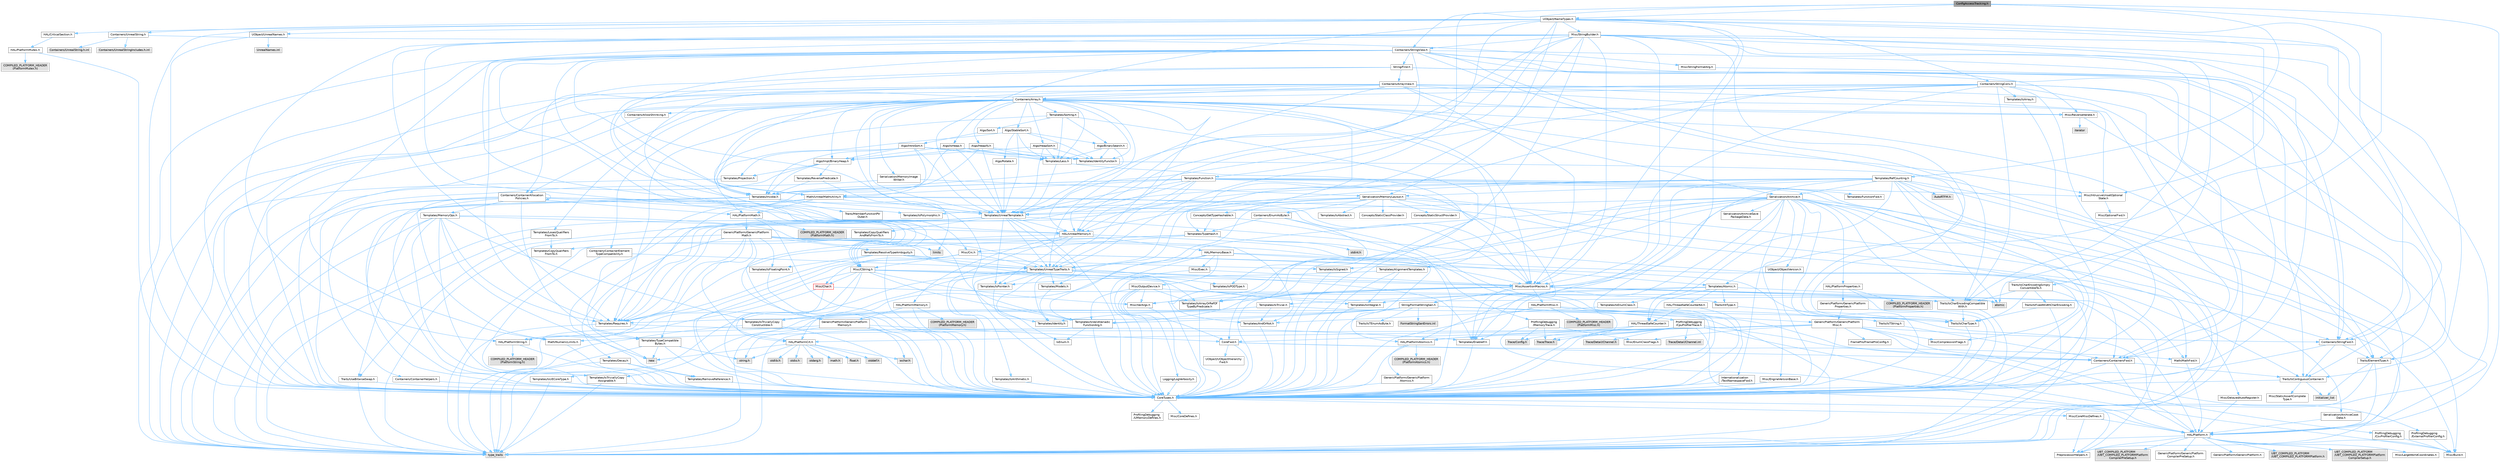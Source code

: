 digraph "ConfigAccessTracking.h"
{
 // INTERACTIVE_SVG=YES
 // LATEX_PDF_SIZE
  bgcolor="transparent";
  edge [fontname=Helvetica,fontsize=10,labelfontname=Helvetica,labelfontsize=10];
  node [fontname=Helvetica,fontsize=10,shape=box,height=0.2,width=0.4];
  Node1 [id="Node000001",label="ConfigAccessTracking.h",height=0.2,width=0.4,color="gray40", fillcolor="grey60", style="filled", fontcolor="black",tooltip=" "];
  Node1 -> Node2 [id="edge1_Node000001_Node000002",color="steelblue1",style="solid",tooltip=" "];
  Node2 [id="Node000002",label="HAL/Platform.h",height=0.2,width=0.4,color="grey40", fillcolor="white", style="filled",URL="$d9/dd0/Platform_8h.html",tooltip=" "];
  Node2 -> Node3 [id="edge2_Node000002_Node000003",color="steelblue1",style="solid",tooltip=" "];
  Node3 [id="Node000003",label="Misc/Build.h",height=0.2,width=0.4,color="grey40", fillcolor="white", style="filled",URL="$d3/dbb/Build_8h.html",tooltip=" "];
  Node2 -> Node4 [id="edge3_Node000002_Node000004",color="steelblue1",style="solid",tooltip=" "];
  Node4 [id="Node000004",label="Misc/LargeWorldCoordinates.h",height=0.2,width=0.4,color="grey40", fillcolor="white", style="filled",URL="$d2/dcb/LargeWorldCoordinates_8h.html",tooltip=" "];
  Node2 -> Node5 [id="edge4_Node000002_Node000005",color="steelblue1",style="solid",tooltip=" "];
  Node5 [id="Node000005",label="type_traits",height=0.2,width=0.4,color="grey60", fillcolor="#E0E0E0", style="filled",tooltip=" "];
  Node2 -> Node6 [id="edge5_Node000002_Node000006",color="steelblue1",style="solid",tooltip=" "];
  Node6 [id="Node000006",label="PreprocessorHelpers.h",height=0.2,width=0.4,color="grey40", fillcolor="white", style="filled",URL="$db/ddb/PreprocessorHelpers_8h.html",tooltip=" "];
  Node2 -> Node7 [id="edge6_Node000002_Node000007",color="steelblue1",style="solid",tooltip=" "];
  Node7 [id="Node000007",label="UBT_COMPILED_PLATFORM\l/UBT_COMPILED_PLATFORMPlatform\lCompilerPreSetup.h",height=0.2,width=0.4,color="grey60", fillcolor="#E0E0E0", style="filled",tooltip=" "];
  Node2 -> Node8 [id="edge7_Node000002_Node000008",color="steelblue1",style="solid",tooltip=" "];
  Node8 [id="Node000008",label="GenericPlatform/GenericPlatform\lCompilerPreSetup.h",height=0.2,width=0.4,color="grey40", fillcolor="white", style="filled",URL="$d9/dc8/GenericPlatformCompilerPreSetup_8h.html",tooltip=" "];
  Node2 -> Node9 [id="edge8_Node000002_Node000009",color="steelblue1",style="solid",tooltip=" "];
  Node9 [id="Node000009",label="GenericPlatform/GenericPlatform.h",height=0.2,width=0.4,color="grey40", fillcolor="white", style="filled",URL="$d6/d84/GenericPlatform_8h.html",tooltip=" "];
  Node2 -> Node10 [id="edge9_Node000002_Node000010",color="steelblue1",style="solid",tooltip=" "];
  Node10 [id="Node000010",label="UBT_COMPILED_PLATFORM\l/UBT_COMPILED_PLATFORMPlatform.h",height=0.2,width=0.4,color="grey60", fillcolor="#E0E0E0", style="filled",tooltip=" "];
  Node2 -> Node11 [id="edge10_Node000002_Node000011",color="steelblue1",style="solid",tooltip=" "];
  Node11 [id="Node000011",label="UBT_COMPILED_PLATFORM\l/UBT_COMPILED_PLATFORMPlatform\lCompilerSetup.h",height=0.2,width=0.4,color="grey60", fillcolor="#E0E0E0", style="filled",tooltip=" "];
  Node1 -> Node12 [id="edge11_Node000001_Node000012",color="steelblue1",style="solid",tooltip=" "];
  Node12 [id="Node000012",label="UObject/NameTypes.h",height=0.2,width=0.4,color="grey40", fillcolor="white", style="filled",URL="$d6/d35/NameTypes_8h.html",tooltip=" "];
  Node12 -> Node13 [id="edge12_Node000012_Node000013",color="steelblue1",style="solid",tooltip=" "];
  Node13 [id="Node000013",label="CoreTypes.h",height=0.2,width=0.4,color="grey40", fillcolor="white", style="filled",URL="$dc/dec/CoreTypes_8h.html",tooltip=" "];
  Node13 -> Node2 [id="edge13_Node000013_Node000002",color="steelblue1",style="solid",tooltip=" "];
  Node13 -> Node14 [id="edge14_Node000013_Node000014",color="steelblue1",style="solid",tooltip=" "];
  Node14 [id="Node000014",label="ProfilingDebugging\l/UMemoryDefines.h",height=0.2,width=0.4,color="grey40", fillcolor="white", style="filled",URL="$d2/da2/UMemoryDefines_8h.html",tooltip=" "];
  Node13 -> Node15 [id="edge15_Node000013_Node000015",color="steelblue1",style="solid",tooltip=" "];
  Node15 [id="Node000015",label="Misc/CoreMiscDefines.h",height=0.2,width=0.4,color="grey40", fillcolor="white", style="filled",URL="$da/d38/CoreMiscDefines_8h.html",tooltip=" "];
  Node15 -> Node2 [id="edge16_Node000015_Node000002",color="steelblue1",style="solid",tooltip=" "];
  Node15 -> Node6 [id="edge17_Node000015_Node000006",color="steelblue1",style="solid",tooltip=" "];
  Node13 -> Node16 [id="edge18_Node000013_Node000016",color="steelblue1",style="solid",tooltip=" "];
  Node16 [id="Node000016",label="Misc/CoreDefines.h",height=0.2,width=0.4,color="grey40", fillcolor="white", style="filled",URL="$d3/dd2/CoreDefines_8h.html",tooltip=" "];
  Node12 -> Node17 [id="edge19_Node000012_Node000017",color="steelblue1",style="solid",tooltip=" "];
  Node17 [id="Node000017",label="Misc/AssertionMacros.h",height=0.2,width=0.4,color="grey40", fillcolor="white", style="filled",URL="$d0/dfa/AssertionMacros_8h.html",tooltip=" "];
  Node17 -> Node13 [id="edge20_Node000017_Node000013",color="steelblue1",style="solid",tooltip=" "];
  Node17 -> Node2 [id="edge21_Node000017_Node000002",color="steelblue1",style="solid",tooltip=" "];
  Node17 -> Node18 [id="edge22_Node000017_Node000018",color="steelblue1",style="solid",tooltip=" "];
  Node18 [id="Node000018",label="HAL/PlatformMisc.h",height=0.2,width=0.4,color="grey40", fillcolor="white", style="filled",URL="$d0/df5/PlatformMisc_8h.html",tooltip=" "];
  Node18 -> Node13 [id="edge23_Node000018_Node000013",color="steelblue1",style="solid",tooltip=" "];
  Node18 -> Node19 [id="edge24_Node000018_Node000019",color="steelblue1",style="solid",tooltip=" "];
  Node19 [id="Node000019",label="GenericPlatform/GenericPlatform\lMisc.h",height=0.2,width=0.4,color="grey40", fillcolor="white", style="filled",URL="$db/d9a/GenericPlatformMisc_8h.html",tooltip=" "];
  Node19 -> Node20 [id="edge25_Node000019_Node000020",color="steelblue1",style="solid",tooltip=" "];
  Node20 [id="Node000020",label="Containers/StringFwd.h",height=0.2,width=0.4,color="grey40", fillcolor="white", style="filled",URL="$df/d37/StringFwd_8h.html",tooltip=" "];
  Node20 -> Node13 [id="edge26_Node000020_Node000013",color="steelblue1",style="solid",tooltip=" "];
  Node20 -> Node21 [id="edge27_Node000020_Node000021",color="steelblue1",style="solid",tooltip=" "];
  Node21 [id="Node000021",label="Traits/ElementType.h",height=0.2,width=0.4,color="grey40", fillcolor="white", style="filled",URL="$d5/d4f/ElementType_8h.html",tooltip=" "];
  Node21 -> Node2 [id="edge28_Node000021_Node000002",color="steelblue1",style="solid",tooltip=" "];
  Node21 -> Node22 [id="edge29_Node000021_Node000022",color="steelblue1",style="solid",tooltip=" "];
  Node22 [id="Node000022",label="initializer_list",height=0.2,width=0.4,color="grey60", fillcolor="#E0E0E0", style="filled",tooltip=" "];
  Node21 -> Node5 [id="edge30_Node000021_Node000005",color="steelblue1",style="solid",tooltip=" "];
  Node20 -> Node23 [id="edge31_Node000020_Node000023",color="steelblue1",style="solid",tooltip=" "];
  Node23 [id="Node000023",label="Traits/IsContiguousContainer.h",height=0.2,width=0.4,color="grey40", fillcolor="white", style="filled",URL="$d5/d3c/IsContiguousContainer_8h.html",tooltip=" "];
  Node23 -> Node13 [id="edge32_Node000023_Node000013",color="steelblue1",style="solid",tooltip=" "];
  Node23 -> Node24 [id="edge33_Node000023_Node000024",color="steelblue1",style="solid",tooltip=" "];
  Node24 [id="Node000024",label="Misc/StaticAssertComplete\lType.h",height=0.2,width=0.4,color="grey40", fillcolor="white", style="filled",URL="$d5/d4e/StaticAssertCompleteType_8h.html",tooltip=" "];
  Node23 -> Node22 [id="edge34_Node000023_Node000022",color="steelblue1",style="solid",tooltip=" "];
  Node19 -> Node25 [id="edge35_Node000019_Node000025",color="steelblue1",style="solid",tooltip=" "];
  Node25 [id="Node000025",label="CoreFwd.h",height=0.2,width=0.4,color="grey40", fillcolor="white", style="filled",URL="$d1/d1e/CoreFwd_8h.html",tooltip=" "];
  Node25 -> Node13 [id="edge36_Node000025_Node000013",color="steelblue1",style="solid",tooltip=" "];
  Node25 -> Node26 [id="edge37_Node000025_Node000026",color="steelblue1",style="solid",tooltip=" "];
  Node26 [id="Node000026",label="Containers/ContainersFwd.h",height=0.2,width=0.4,color="grey40", fillcolor="white", style="filled",URL="$d4/d0a/ContainersFwd_8h.html",tooltip=" "];
  Node26 -> Node2 [id="edge38_Node000026_Node000002",color="steelblue1",style="solid",tooltip=" "];
  Node26 -> Node13 [id="edge39_Node000026_Node000013",color="steelblue1",style="solid",tooltip=" "];
  Node26 -> Node23 [id="edge40_Node000026_Node000023",color="steelblue1",style="solid",tooltip=" "];
  Node25 -> Node27 [id="edge41_Node000025_Node000027",color="steelblue1",style="solid",tooltip=" "];
  Node27 [id="Node000027",label="Math/MathFwd.h",height=0.2,width=0.4,color="grey40", fillcolor="white", style="filled",URL="$d2/d10/MathFwd_8h.html",tooltip=" "];
  Node27 -> Node2 [id="edge42_Node000027_Node000002",color="steelblue1",style="solid",tooltip=" "];
  Node25 -> Node28 [id="edge43_Node000025_Node000028",color="steelblue1",style="solid",tooltip=" "];
  Node28 [id="Node000028",label="UObject/UObjectHierarchy\lFwd.h",height=0.2,width=0.4,color="grey40", fillcolor="white", style="filled",URL="$d3/d13/UObjectHierarchyFwd_8h.html",tooltip=" "];
  Node19 -> Node13 [id="edge44_Node000019_Node000013",color="steelblue1",style="solid",tooltip=" "];
  Node19 -> Node29 [id="edge45_Node000019_Node000029",color="steelblue1",style="solid",tooltip=" "];
  Node29 [id="Node000029",label="FramePro/FrameProConfig.h",height=0.2,width=0.4,color="grey40", fillcolor="white", style="filled",URL="$d7/d90/FrameProConfig_8h.html",tooltip=" "];
  Node19 -> Node30 [id="edge46_Node000019_Node000030",color="steelblue1",style="solid",tooltip=" "];
  Node30 [id="Node000030",label="HAL/PlatformCrt.h",height=0.2,width=0.4,color="grey40", fillcolor="white", style="filled",URL="$d8/d75/PlatformCrt_8h.html",tooltip=" "];
  Node30 -> Node31 [id="edge47_Node000030_Node000031",color="steelblue1",style="solid",tooltip=" "];
  Node31 [id="Node000031",label="new",height=0.2,width=0.4,color="grey60", fillcolor="#E0E0E0", style="filled",tooltip=" "];
  Node30 -> Node32 [id="edge48_Node000030_Node000032",color="steelblue1",style="solid",tooltip=" "];
  Node32 [id="Node000032",label="wchar.h",height=0.2,width=0.4,color="grey60", fillcolor="#E0E0E0", style="filled",tooltip=" "];
  Node30 -> Node33 [id="edge49_Node000030_Node000033",color="steelblue1",style="solid",tooltip=" "];
  Node33 [id="Node000033",label="stddef.h",height=0.2,width=0.4,color="grey60", fillcolor="#E0E0E0", style="filled",tooltip=" "];
  Node30 -> Node34 [id="edge50_Node000030_Node000034",color="steelblue1",style="solid",tooltip=" "];
  Node34 [id="Node000034",label="stdlib.h",height=0.2,width=0.4,color="grey60", fillcolor="#E0E0E0", style="filled",tooltip=" "];
  Node30 -> Node35 [id="edge51_Node000030_Node000035",color="steelblue1",style="solid",tooltip=" "];
  Node35 [id="Node000035",label="stdio.h",height=0.2,width=0.4,color="grey60", fillcolor="#E0E0E0", style="filled",tooltip=" "];
  Node30 -> Node36 [id="edge52_Node000030_Node000036",color="steelblue1",style="solid",tooltip=" "];
  Node36 [id="Node000036",label="stdarg.h",height=0.2,width=0.4,color="grey60", fillcolor="#E0E0E0", style="filled",tooltip=" "];
  Node30 -> Node37 [id="edge53_Node000030_Node000037",color="steelblue1",style="solid",tooltip=" "];
  Node37 [id="Node000037",label="math.h",height=0.2,width=0.4,color="grey60", fillcolor="#E0E0E0", style="filled",tooltip=" "];
  Node30 -> Node38 [id="edge54_Node000030_Node000038",color="steelblue1",style="solid",tooltip=" "];
  Node38 [id="Node000038",label="float.h",height=0.2,width=0.4,color="grey60", fillcolor="#E0E0E0", style="filled",tooltip=" "];
  Node30 -> Node39 [id="edge55_Node000030_Node000039",color="steelblue1",style="solid",tooltip=" "];
  Node39 [id="Node000039",label="string.h",height=0.2,width=0.4,color="grey60", fillcolor="#E0E0E0", style="filled",tooltip=" "];
  Node19 -> Node40 [id="edge56_Node000019_Node000040",color="steelblue1",style="solid",tooltip=" "];
  Node40 [id="Node000040",label="Math/NumericLimits.h",height=0.2,width=0.4,color="grey40", fillcolor="white", style="filled",URL="$df/d1b/NumericLimits_8h.html",tooltip=" "];
  Node40 -> Node13 [id="edge57_Node000040_Node000013",color="steelblue1",style="solid",tooltip=" "];
  Node19 -> Node41 [id="edge58_Node000019_Node000041",color="steelblue1",style="solid",tooltip=" "];
  Node41 [id="Node000041",label="Misc/CompressionFlags.h",height=0.2,width=0.4,color="grey40", fillcolor="white", style="filled",URL="$d9/d76/CompressionFlags_8h.html",tooltip=" "];
  Node19 -> Node42 [id="edge59_Node000019_Node000042",color="steelblue1",style="solid",tooltip=" "];
  Node42 [id="Node000042",label="Misc/EnumClassFlags.h",height=0.2,width=0.4,color="grey40", fillcolor="white", style="filled",URL="$d8/de7/EnumClassFlags_8h.html",tooltip=" "];
  Node19 -> Node43 [id="edge60_Node000019_Node000043",color="steelblue1",style="solid",tooltip=" "];
  Node43 [id="Node000043",label="ProfilingDebugging\l/CsvProfilerConfig.h",height=0.2,width=0.4,color="grey40", fillcolor="white", style="filled",URL="$d3/d88/CsvProfilerConfig_8h.html",tooltip=" "];
  Node43 -> Node3 [id="edge61_Node000043_Node000003",color="steelblue1",style="solid",tooltip=" "];
  Node19 -> Node44 [id="edge62_Node000019_Node000044",color="steelblue1",style="solid",tooltip=" "];
  Node44 [id="Node000044",label="ProfilingDebugging\l/ExternalProfilerConfig.h",height=0.2,width=0.4,color="grey40", fillcolor="white", style="filled",URL="$d3/dbb/ExternalProfilerConfig_8h.html",tooltip=" "];
  Node44 -> Node3 [id="edge63_Node000044_Node000003",color="steelblue1",style="solid",tooltip=" "];
  Node18 -> Node45 [id="edge64_Node000018_Node000045",color="steelblue1",style="solid",tooltip=" "];
  Node45 [id="Node000045",label="COMPILED_PLATFORM_HEADER\l(PlatformMisc.h)",height=0.2,width=0.4,color="grey60", fillcolor="#E0E0E0", style="filled",tooltip=" "];
  Node18 -> Node46 [id="edge65_Node000018_Node000046",color="steelblue1",style="solid",tooltip=" "];
  Node46 [id="Node000046",label="ProfilingDebugging\l/CpuProfilerTrace.h",height=0.2,width=0.4,color="grey40", fillcolor="white", style="filled",URL="$da/dcb/CpuProfilerTrace_8h.html",tooltip=" "];
  Node46 -> Node13 [id="edge66_Node000046_Node000013",color="steelblue1",style="solid",tooltip=" "];
  Node46 -> Node26 [id="edge67_Node000046_Node000026",color="steelblue1",style="solid",tooltip=" "];
  Node46 -> Node47 [id="edge68_Node000046_Node000047",color="steelblue1",style="solid",tooltip=" "];
  Node47 [id="Node000047",label="HAL/PlatformAtomics.h",height=0.2,width=0.4,color="grey40", fillcolor="white", style="filled",URL="$d3/d36/PlatformAtomics_8h.html",tooltip=" "];
  Node47 -> Node13 [id="edge69_Node000047_Node000013",color="steelblue1",style="solid",tooltip=" "];
  Node47 -> Node48 [id="edge70_Node000047_Node000048",color="steelblue1",style="solid",tooltip=" "];
  Node48 [id="Node000048",label="GenericPlatform/GenericPlatform\lAtomics.h",height=0.2,width=0.4,color="grey40", fillcolor="white", style="filled",URL="$da/d72/GenericPlatformAtomics_8h.html",tooltip=" "];
  Node48 -> Node13 [id="edge71_Node000048_Node000013",color="steelblue1",style="solid",tooltip=" "];
  Node47 -> Node49 [id="edge72_Node000047_Node000049",color="steelblue1",style="solid",tooltip=" "];
  Node49 [id="Node000049",label="COMPILED_PLATFORM_HEADER\l(PlatformAtomics.h)",height=0.2,width=0.4,color="grey60", fillcolor="#E0E0E0", style="filled",tooltip=" "];
  Node46 -> Node6 [id="edge73_Node000046_Node000006",color="steelblue1",style="solid",tooltip=" "];
  Node46 -> Node3 [id="edge74_Node000046_Node000003",color="steelblue1",style="solid",tooltip=" "];
  Node46 -> Node50 [id="edge75_Node000046_Node000050",color="steelblue1",style="solid",tooltip=" "];
  Node50 [id="Node000050",label="Trace/Config.h",height=0.2,width=0.4,color="grey60", fillcolor="#E0E0E0", style="filled",tooltip=" "];
  Node46 -> Node51 [id="edge76_Node000046_Node000051",color="steelblue1",style="solid",tooltip=" "];
  Node51 [id="Node000051",label="Trace/Detail/Channel.h",height=0.2,width=0.4,color="grey60", fillcolor="#E0E0E0", style="filled",tooltip=" "];
  Node46 -> Node52 [id="edge77_Node000046_Node000052",color="steelblue1",style="solid",tooltip=" "];
  Node52 [id="Node000052",label="Trace/Detail/Channel.inl",height=0.2,width=0.4,color="grey60", fillcolor="#E0E0E0", style="filled",tooltip=" "];
  Node46 -> Node53 [id="edge78_Node000046_Node000053",color="steelblue1",style="solid",tooltip=" "];
  Node53 [id="Node000053",label="Trace/Trace.h",height=0.2,width=0.4,color="grey60", fillcolor="#E0E0E0", style="filled",tooltip=" "];
  Node17 -> Node6 [id="edge79_Node000017_Node000006",color="steelblue1",style="solid",tooltip=" "];
  Node17 -> Node54 [id="edge80_Node000017_Node000054",color="steelblue1",style="solid",tooltip=" "];
  Node54 [id="Node000054",label="Templates/EnableIf.h",height=0.2,width=0.4,color="grey40", fillcolor="white", style="filled",URL="$d7/d60/EnableIf_8h.html",tooltip=" "];
  Node54 -> Node13 [id="edge81_Node000054_Node000013",color="steelblue1",style="solid",tooltip=" "];
  Node17 -> Node55 [id="edge82_Node000017_Node000055",color="steelblue1",style="solid",tooltip=" "];
  Node55 [id="Node000055",label="Templates/IsArrayOrRefOf\lTypeByPredicate.h",height=0.2,width=0.4,color="grey40", fillcolor="white", style="filled",URL="$d6/da1/IsArrayOrRefOfTypeByPredicate_8h.html",tooltip=" "];
  Node55 -> Node13 [id="edge83_Node000055_Node000013",color="steelblue1",style="solid",tooltip=" "];
  Node17 -> Node56 [id="edge84_Node000017_Node000056",color="steelblue1",style="solid",tooltip=" "];
  Node56 [id="Node000056",label="Templates/IsValidVariadic\lFunctionArg.h",height=0.2,width=0.4,color="grey40", fillcolor="white", style="filled",URL="$d0/dc8/IsValidVariadicFunctionArg_8h.html",tooltip=" "];
  Node56 -> Node13 [id="edge85_Node000056_Node000013",color="steelblue1",style="solid",tooltip=" "];
  Node56 -> Node57 [id="edge86_Node000056_Node000057",color="steelblue1",style="solid",tooltip=" "];
  Node57 [id="Node000057",label="IsEnum.h",height=0.2,width=0.4,color="grey40", fillcolor="white", style="filled",URL="$d4/de5/IsEnum_8h.html",tooltip=" "];
  Node56 -> Node5 [id="edge87_Node000056_Node000005",color="steelblue1",style="solid",tooltip=" "];
  Node17 -> Node58 [id="edge88_Node000017_Node000058",color="steelblue1",style="solid",tooltip=" "];
  Node58 [id="Node000058",label="Traits/IsCharEncodingCompatible\lWith.h",height=0.2,width=0.4,color="grey40", fillcolor="white", style="filled",URL="$df/dd1/IsCharEncodingCompatibleWith_8h.html",tooltip=" "];
  Node58 -> Node5 [id="edge89_Node000058_Node000005",color="steelblue1",style="solid",tooltip=" "];
  Node58 -> Node59 [id="edge90_Node000058_Node000059",color="steelblue1",style="solid",tooltip=" "];
  Node59 [id="Node000059",label="Traits/IsCharType.h",height=0.2,width=0.4,color="grey40", fillcolor="white", style="filled",URL="$db/d51/IsCharType_8h.html",tooltip=" "];
  Node59 -> Node13 [id="edge91_Node000059_Node000013",color="steelblue1",style="solid",tooltip=" "];
  Node17 -> Node60 [id="edge92_Node000017_Node000060",color="steelblue1",style="solid",tooltip=" "];
  Node60 [id="Node000060",label="Misc/VarArgs.h",height=0.2,width=0.4,color="grey40", fillcolor="white", style="filled",URL="$d5/d6f/VarArgs_8h.html",tooltip=" "];
  Node60 -> Node13 [id="edge93_Node000060_Node000013",color="steelblue1",style="solid",tooltip=" "];
  Node17 -> Node61 [id="edge94_Node000017_Node000061",color="steelblue1",style="solid",tooltip=" "];
  Node61 [id="Node000061",label="String/FormatStringSan.h",height=0.2,width=0.4,color="grey40", fillcolor="white", style="filled",URL="$d3/d8b/FormatStringSan_8h.html",tooltip=" "];
  Node61 -> Node5 [id="edge95_Node000061_Node000005",color="steelblue1",style="solid",tooltip=" "];
  Node61 -> Node13 [id="edge96_Node000061_Node000013",color="steelblue1",style="solid",tooltip=" "];
  Node61 -> Node62 [id="edge97_Node000061_Node000062",color="steelblue1",style="solid",tooltip=" "];
  Node62 [id="Node000062",label="Templates/Requires.h",height=0.2,width=0.4,color="grey40", fillcolor="white", style="filled",URL="$dc/d96/Requires_8h.html",tooltip=" "];
  Node62 -> Node54 [id="edge98_Node000062_Node000054",color="steelblue1",style="solid",tooltip=" "];
  Node62 -> Node5 [id="edge99_Node000062_Node000005",color="steelblue1",style="solid",tooltip=" "];
  Node61 -> Node63 [id="edge100_Node000061_Node000063",color="steelblue1",style="solid",tooltip=" "];
  Node63 [id="Node000063",label="Templates/Identity.h",height=0.2,width=0.4,color="grey40", fillcolor="white", style="filled",URL="$d0/dd5/Identity_8h.html",tooltip=" "];
  Node61 -> Node56 [id="edge101_Node000061_Node000056",color="steelblue1",style="solid",tooltip=" "];
  Node61 -> Node59 [id="edge102_Node000061_Node000059",color="steelblue1",style="solid",tooltip=" "];
  Node61 -> Node64 [id="edge103_Node000061_Node000064",color="steelblue1",style="solid",tooltip=" "];
  Node64 [id="Node000064",label="Traits/IsTEnumAsByte.h",height=0.2,width=0.4,color="grey40", fillcolor="white", style="filled",URL="$d1/de6/IsTEnumAsByte_8h.html",tooltip=" "];
  Node61 -> Node65 [id="edge104_Node000061_Node000065",color="steelblue1",style="solid",tooltip=" "];
  Node65 [id="Node000065",label="Traits/IsTString.h",height=0.2,width=0.4,color="grey40", fillcolor="white", style="filled",URL="$d0/df8/IsTString_8h.html",tooltip=" "];
  Node65 -> Node26 [id="edge105_Node000065_Node000026",color="steelblue1",style="solid",tooltip=" "];
  Node61 -> Node26 [id="edge106_Node000061_Node000026",color="steelblue1",style="solid",tooltip=" "];
  Node61 -> Node66 [id="edge107_Node000061_Node000066",color="steelblue1",style="solid",tooltip=" "];
  Node66 [id="Node000066",label="FormatStringSanErrors.inl",height=0.2,width=0.4,color="grey60", fillcolor="#E0E0E0", style="filled",tooltip=" "];
  Node17 -> Node67 [id="edge108_Node000017_Node000067",color="steelblue1",style="solid",tooltip=" "];
  Node67 [id="Node000067",label="atomic",height=0.2,width=0.4,color="grey60", fillcolor="#E0E0E0", style="filled",tooltip=" "];
  Node12 -> Node68 [id="edge109_Node000012_Node000068",color="steelblue1",style="solid",tooltip=" "];
  Node68 [id="Node000068",label="HAL/UnrealMemory.h",height=0.2,width=0.4,color="grey40", fillcolor="white", style="filled",URL="$d9/d96/UnrealMemory_8h.html",tooltip=" "];
  Node68 -> Node13 [id="edge110_Node000068_Node000013",color="steelblue1",style="solid",tooltip=" "];
  Node68 -> Node69 [id="edge111_Node000068_Node000069",color="steelblue1",style="solid",tooltip=" "];
  Node69 [id="Node000069",label="GenericPlatform/GenericPlatform\lMemory.h",height=0.2,width=0.4,color="grey40", fillcolor="white", style="filled",URL="$dd/d22/GenericPlatformMemory_8h.html",tooltip=" "];
  Node69 -> Node25 [id="edge112_Node000069_Node000025",color="steelblue1",style="solid",tooltip=" "];
  Node69 -> Node13 [id="edge113_Node000069_Node000013",color="steelblue1",style="solid",tooltip=" "];
  Node69 -> Node70 [id="edge114_Node000069_Node000070",color="steelblue1",style="solid",tooltip=" "];
  Node70 [id="Node000070",label="HAL/PlatformString.h",height=0.2,width=0.4,color="grey40", fillcolor="white", style="filled",URL="$db/db5/PlatformString_8h.html",tooltip=" "];
  Node70 -> Node13 [id="edge115_Node000070_Node000013",color="steelblue1",style="solid",tooltip=" "];
  Node70 -> Node71 [id="edge116_Node000070_Node000071",color="steelblue1",style="solid",tooltip=" "];
  Node71 [id="Node000071",label="COMPILED_PLATFORM_HEADER\l(PlatformString.h)",height=0.2,width=0.4,color="grey60", fillcolor="#E0E0E0", style="filled",tooltip=" "];
  Node69 -> Node39 [id="edge117_Node000069_Node000039",color="steelblue1",style="solid",tooltip=" "];
  Node69 -> Node32 [id="edge118_Node000069_Node000032",color="steelblue1",style="solid",tooltip=" "];
  Node68 -> Node72 [id="edge119_Node000068_Node000072",color="steelblue1",style="solid",tooltip=" "];
  Node72 [id="Node000072",label="HAL/MemoryBase.h",height=0.2,width=0.4,color="grey40", fillcolor="white", style="filled",URL="$d6/d9f/MemoryBase_8h.html",tooltip=" "];
  Node72 -> Node13 [id="edge120_Node000072_Node000013",color="steelblue1",style="solid",tooltip=" "];
  Node72 -> Node47 [id="edge121_Node000072_Node000047",color="steelblue1",style="solid",tooltip=" "];
  Node72 -> Node30 [id="edge122_Node000072_Node000030",color="steelblue1",style="solid",tooltip=" "];
  Node72 -> Node73 [id="edge123_Node000072_Node000073",color="steelblue1",style="solid",tooltip=" "];
  Node73 [id="Node000073",label="Misc/Exec.h",height=0.2,width=0.4,color="grey40", fillcolor="white", style="filled",URL="$de/ddb/Exec_8h.html",tooltip=" "];
  Node73 -> Node13 [id="edge124_Node000073_Node000013",color="steelblue1",style="solid",tooltip=" "];
  Node73 -> Node17 [id="edge125_Node000073_Node000017",color="steelblue1",style="solid",tooltip=" "];
  Node72 -> Node74 [id="edge126_Node000072_Node000074",color="steelblue1",style="solid",tooltip=" "];
  Node74 [id="Node000074",label="Misc/OutputDevice.h",height=0.2,width=0.4,color="grey40", fillcolor="white", style="filled",URL="$d7/d32/OutputDevice_8h.html",tooltip=" "];
  Node74 -> Node25 [id="edge127_Node000074_Node000025",color="steelblue1",style="solid",tooltip=" "];
  Node74 -> Node13 [id="edge128_Node000074_Node000013",color="steelblue1",style="solid",tooltip=" "];
  Node74 -> Node75 [id="edge129_Node000074_Node000075",color="steelblue1",style="solid",tooltip=" "];
  Node75 [id="Node000075",label="Logging/LogVerbosity.h",height=0.2,width=0.4,color="grey40", fillcolor="white", style="filled",URL="$d2/d8f/LogVerbosity_8h.html",tooltip=" "];
  Node75 -> Node13 [id="edge130_Node000075_Node000013",color="steelblue1",style="solid",tooltip=" "];
  Node74 -> Node60 [id="edge131_Node000074_Node000060",color="steelblue1",style="solid",tooltip=" "];
  Node74 -> Node55 [id="edge132_Node000074_Node000055",color="steelblue1",style="solid",tooltip=" "];
  Node74 -> Node56 [id="edge133_Node000074_Node000056",color="steelblue1",style="solid",tooltip=" "];
  Node74 -> Node58 [id="edge134_Node000074_Node000058",color="steelblue1",style="solid",tooltip=" "];
  Node72 -> Node76 [id="edge135_Node000072_Node000076",color="steelblue1",style="solid",tooltip=" "];
  Node76 [id="Node000076",label="Templates/Atomic.h",height=0.2,width=0.4,color="grey40", fillcolor="white", style="filled",URL="$d3/d91/Atomic_8h.html",tooltip=" "];
  Node76 -> Node77 [id="edge136_Node000076_Node000077",color="steelblue1",style="solid",tooltip=" "];
  Node77 [id="Node000077",label="HAL/ThreadSafeCounter.h",height=0.2,width=0.4,color="grey40", fillcolor="white", style="filled",URL="$dc/dc9/ThreadSafeCounter_8h.html",tooltip=" "];
  Node77 -> Node13 [id="edge137_Node000077_Node000013",color="steelblue1",style="solid",tooltip=" "];
  Node77 -> Node47 [id="edge138_Node000077_Node000047",color="steelblue1",style="solid",tooltip=" "];
  Node76 -> Node78 [id="edge139_Node000076_Node000078",color="steelblue1",style="solid",tooltip=" "];
  Node78 [id="Node000078",label="HAL/ThreadSafeCounter64.h",height=0.2,width=0.4,color="grey40", fillcolor="white", style="filled",URL="$d0/d12/ThreadSafeCounter64_8h.html",tooltip=" "];
  Node78 -> Node13 [id="edge140_Node000078_Node000013",color="steelblue1",style="solid",tooltip=" "];
  Node78 -> Node77 [id="edge141_Node000078_Node000077",color="steelblue1",style="solid",tooltip=" "];
  Node76 -> Node79 [id="edge142_Node000076_Node000079",color="steelblue1",style="solid",tooltip=" "];
  Node79 [id="Node000079",label="Templates/IsIntegral.h",height=0.2,width=0.4,color="grey40", fillcolor="white", style="filled",URL="$da/d64/IsIntegral_8h.html",tooltip=" "];
  Node79 -> Node13 [id="edge143_Node000079_Node000013",color="steelblue1",style="solid",tooltip=" "];
  Node76 -> Node80 [id="edge144_Node000076_Node000080",color="steelblue1",style="solid",tooltip=" "];
  Node80 [id="Node000080",label="Templates/IsTrivial.h",height=0.2,width=0.4,color="grey40", fillcolor="white", style="filled",URL="$da/d4c/IsTrivial_8h.html",tooltip=" "];
  Node80 -> Node81 [id="edge145_Node000080_Node000081",color="steelblue1",style="solid",tooltip=" "];
  Node81 [id="Node000081",label="Templates/AndOrNot.h",height=0.2,width=0.4,color="grey40", fillcolor="white", style="filled",URL="$db/d0a/AndOrNot_8h.html",tooltip=" "];
  Node81 -> Node13 [id="edge146_Node000081_Node000013",color="steelblue1",style="solid",tooltip=" "];
  Node80 -> Node82 [id="edge147_Node000080_Node000082",color="steelblue1",style="solid",tooltip=" "];
  Node82 [id="Node000082",label="Templates/IsTriviallyCopy\lConstructible.h",height=0.2,width=0.4,color="grey40", fillcolor="white", style="filled",URL="$d3/d78/IsTriviallyCopyConstructible_8h.html",tooltip=" "];
  Node82 -> Node13 [id="edge148_Node000082_Node000013",color="steelblue1",style="solid",tooltip=" "];
  Node82 -> Node5 [id="edge149_Node000082_Node000005",color="steelblue1",style="solid",tooltip=" "];
  Node80 -> Node83 [id="edge150_Node000080_Node000083",color="steelblue1",style="solid",tooltip=" "];
  Node83 [id="Node000083",label="Templates/IsTriviallyCopy\lAssignable.h",height=0.2,width=0.4,color="grey40", fillcolor="white", style="filled",URL="$d2/df2/IsTriviallyCopyAssignable_8h.html",tooltip=" "];
  Node83 -> Node13 [id="edge151_Node000083_Node000013",color="steelblue1",style="solid",tooltip=" "];
  Node83 -> Node5 [id="edge152_Node000083_Node000005",color="steelblue1",style="solid",tooltip=" "];
  Node80 -> Node5 [id="edge153_Node000080_Node000005",color="steelblue1",style="solid",tooltip=" "];
  Node76 -> Node84 [id="edge154_Node000076_Node000084",color="steelblue1",style="solid",tooltip=" "];
  Node84 [id="Node000084",label="Traits/IntType.h",height=0.2,width=0.4,color="grey40", fillcolor="white", style="filled",URL="$d7/deb/IntType_8h.html",tooltip=" "];
  Node84 -> Node2 [id="edge155_Node000084_Node000002",color="steelblue1",style="solid",tooltip=" "];
  Node76 -> Node67 [id="edge156_Node000076_Node000067",color="steelblue1",style="solid",tooltip=" "];
  Node68 -> Node85 [id="edge157_Node000068_Node000085",color="steelblue1",style="solid",tooltip=" "];
  Node85 [id="Node000085",label="HAL/PlatformMemory.h",height=0.2,width=0.4,color="grey40", fillcolor="white", style="filled",URL="$de/d68/PlatformMemory_8h.html",tooltip=" "];
  Node85 -> Node13 [id="edge158_Node000085_Node000013",color="steelblue1",style="solid",tooltip=" "];
  Node85 -> Node69 [id="edge159_Node000085_Node000069",color="steelblue1",style="solid",tooltip=" "];
  Node85 -> Node86 [id="edge160_Node000085_Node000086",color="steelblue1",style="solid",tooltip=" "];
  Node86 [id="Node000086",label="COMPILED_PLATFORM_HEADER\l(PlatformMemory.h)",height=0.2,width=0.4,color="grey60", fillcolor="#E0E0E0", style="filled",tooltip=" "];
  Node68 -> Node87 [id="edge161_Node000068_Node000087",color="steelblue1",style="solid",tooltip=" "];
  Node87 [id="Node000087",label="ProfilingDebugging\l/MemoryTrace.h",height=0.2,width=0.4,color="grey40", fillcolor="white", style="filled",URL="$da/dd7/MemoryTrace_8h.html",tooltip=" "];
  Node87 -> Node2 [id="edge162_Node000087_Node000002",color="steelblue1",style="solid",tooltip=" "];
  Node87 -> Node42 [id="edge163_Node000087_Node000042",color="steelblue1",style="solid",tooltip=" "];
  Node87 -> Node50 [id="edge164_Node000087_Node000050",color="steelblue1",style="solid",tooltip=" "];
  Node87 -> Node53 [id="edge165_Node000087_Node000053",color="steelblue1",style="solid",tooltip=" "];
  Node68 -> Node88 [id="edge166_Node000068_Node000088",color="steelblue1",style="solid",tooltip=" "];
  Node88 [id="Node000088",label="Templates/IsPointer.h",height=0.2,width=0.4,color="grey40", fillcolor="white", style="filled",URL="$d7/d05/IsPointer_8h.html",tooltip=" "];
  Node88 -> Node13 [id="edge167_Node000088_Node000013",color="steelblue1",style="solid",tooltip=" "];
  Node12 -> Node89 [id="edge168_Node000012_Node000089",color="steelblue1",style="solid",tooltip=" "];
  Node89 [id="Node000089",label="Templates/UnrealTypeTraits.h",height=0.2,width=0.4,color="grey40", fillcolor="white", style="filled",URL="$d2/d2d/UnrealTypeTraits_8h.html",tooltip=" "];
  Node89 -> Node13 [id="edge169_Node000089_Node000013",color="steelblue1",style="solid",tooltip=" "];
  Node89 -> Node88 [id="edge170_Node000089_Node000088",color="steelblue1",style="solid",tooltip=" "];
  Node89 -> Node17 [id="edge171_Node000089_Node000017",color="steelblue1",style="solid",tooltip=" "];
  Node89 -> Node81 [id="edge172_Node000089_Node000081",color="steelblue1",style="solid",tooltip=" "];
  Node89 -> Node54 [id="edge173_Node000089_Node000054",color="steelblue1",style="solid",tooltip=" "];
  Node89 -> Node90 [id="edge174_Node000089_Node000090",color="steelblue1",style="solid",tooltip=" "];
  Node90 [id="Node000090",label="Templates/IsArithmetic.h",height=0.2,width=0.4,color="grey40", fillcolor="white", style="filled",URL="$d2/d5d/IsArithmetic_8h.html",tooltip=" "];
  Node90 -> Node13 [id="edge175_Node000090_Node000013",color="steelblue1",style="solid",tooltip=" "];
  Node89 -> Node57 [id="edge176_Node000089_Node000057",color="steelblue1",style="solid",tooltip=" "];
  Node89 -> Node91 [id="edge177_Node000089_Node000091",color="steelblue1",style="solid",tooltip=" "];
  Node91 [id="Node000091",label="Templates/Models.h",height=0.2,width=0.4,color="grey40", fillcolor="white", style="filled",URL="$d3/d0c/Models_8h.html",tooltip=" "];
  Node91 -> Node63 [id="edge178_Node000091_Node000063",color="steelblue1",style="solid",tooltip=" "];
  Node89 -> Node92 [id="edge179_Node000089_Node000092",color="steelblue1",style="solid",tooltip=" "];
  Node92 [id="Node000092",label="Templates/IsPODType.h",height=0.2,width=0.4,color="grey40", fillcolor="white", style="filled",URL="$d7/db1/IsPODType_8h.html",tooltip=" "];
  Node92 -> Node13 [id="edge180_Node000092_Node000013",color="steelblue1",style="solid",tooltip=" "];
  Node89 -> Node93 [id="edge181_Node000089_Node000093",color="steelblue1",style="solid",tooltip=" "];
  Node93 [id="Node000093",label="Templates/IsUECoreType.h",height=0.2,width=0.4,color="grey40", fillcolor="white", style="filled",URL="$d1/db8/IsUECoreType_8h.html",tooltip=" "];
  Node93 -> Node13 [id="edge182_Node000093_Node000013",color="steelblue1",style="solid",tooltip=" "];
  Node93 -> Node5 [id="edge183_Node000093_Node000005",color="steelblue1",style="solid",tooltip=" "];
  Node89 -> Node82 [id="edge184_Node000089_Node000082",color="steelblue1",style="solid",tooltip=" "];
  Node12 -> Node94 [id="edge185_Node000012_Node000094",color="steelblue1",style="solid",tooltip=" "];
  Node94 [id="Node000094",label="Templates/UnrealTemplate.h",height=0.2,width=0.4,color="grey40", fillcolor="white", style="filled",URL="$d4/d24/UnrealTemplate_8h.html",tooltip=" "];
  Node94 -> Node13 [id="edge186_Node000094_Node000013",color="steelblue1",style="solid",tooltip=" "];
  Node94 -> Node88 [id="edge187_Node000094_Node000088",color="steelblue1",style="solid",tooltip=" "];
  Node94 -> Node68 [id="edge188_Node000094_Node000068",color="steelblue1",style="solid",tooltip=" "];
  Node94 -> Node95 [id="edge189_Node000094_Node000095",color="steelblue1",style="solid",tooltip=" "];
  Node95 [id="Node000095",label="Templates/CopyQualifiers\lAndRefsFromTo.h",height=0.2,width=0.4,color="grey40", fillcolor="white", style="filled",URL="$d3/db3/CopyQualifiersAndRefsFromTo_8h.html",tooltip=" "];
  Node95 -> Node96 [id="edge190_Node000095_Node000096",color="steelblue1",style="solid",tooltip=" "];
  Node96 [id="Node000096",label="Templates/CopyQualifiers\lFromTo.h",height=0.2,width=0.4,color="grey40", fillcolor="white", style="filled",URL="$d5/db4/CopyQualifiersFromTo_8h.html",tooltip=" "];
  Node94 -> Node89 [id="edge191_Node000094_Node000089",color="steelblue1",style="solid",tooltip=" "];
  Node94 -> Node97 [id="edge192_Node000094_Node000097",color="steelblue1",style="solid",tooltip=" "];
  Node97 [id="Node000097",label="Templates/RemoveReference.h",height=0.2,width=0.4,color="grey40", fillcolor="white", style="filled",URL="$da/dbe/RemoveReference_8h.html",tooltip=" "];
  Node97 -> Node13 [id="edge193_Node000097_Node000013",color="steelblue1",style="solid",tooltip=" "];
  Node94 -> Node62 [id="edge194_Node000094_Node000062",color="steelblue1",style="solid",tooltip=" "];
  Node94 -> Node98 [id="edge195_Node000094_Node000098",color="steelblue1",style="solid",tooltip=" "];
  Node98 [id="Node000098",label="Templates/TypeCompatible\lBytes.h",height=0.2,width=0.4,color="grey40", fillcolor="white", style="filled",URL="$df/d0a/TypeCompatibleBytes_8h.html",tooltip=" "];
  Node98 -> Node13 [id="edge196_Node000098_Node000013",color="steelblue1",style="solid",tooltip=" "];
  Node98 -> Node39 [id="edge197_Node000098_Node000039",color="steelblue1",style="solid",tooltip=" "];
  Node98 -> Node31 [id="edge198_Node000098_Node000031",color="steelblue1",style="solid",tooltip=" "];
  Node98 -> Node5 [id="edge199_Node000098_Node000005",color="steelblue1",style="solid",tooltip=" "];
  Node94 -> Node63 [id="edge200_Node000094_Node000063",color="steelblue1",style="solid",tooltip=" "];
  Node94 -> Node23 [id="edge201_Node000094_Node000023",color="steelblue1",style="solid",tooltip=" "];
  Node94 -> Node99 [id="edge202_Node000094_Node000099",color="steelblue1",style="solid",tooltip=" "];
  Node99 [id="Node000099",label="Traits/UseBitwiseSwap.h",height=0.2,width=0.4,color="grey40", fillcolor="white", style="filled",URL="$db/df3/UseBitwiseSwap_8h.html",tooltip=" "];
  Node99 -> Node13 [id="edge203_Node000099_Node000013",color="steelblue1",style="solid",tooltip=" "];
  Node99 -> Node5 [id="edge204_Node000099_Node000005",color="steelblue1",style="solid",tooltip=" "];
  Node94 -> Node5 [id="edge205_Node000094_Node000005",color="steelblue1",style="solid",tooltip=" "];
  Node12 -> Node100 [id="edge206_Node000012_Node000100",color="steelblue1",style="solid",tooltip=" "];
  Node100 [id="Node000100",label="Containers/UnrealString.h",height=0.2,width=0.4,color="grey40", fillcolor="white", style="filled",URL="$d5/dba/UnrealString_8h.html",tooltip=" "];
  Node100 -> Node101 [id="edge207_Node000100_Node000101",color="steelblue1",style="solid",tooltip=" "];
  Node101 [id="Node000101",label="Containers/UnrealStringIncludes.h.inl",height=0.2,width=0.4,color="grey60", fillcolor="#E0E0E0", style="filled",tooltip=" "];
  Node100 -> Node102 [id="edge208_Node000100_Node000102",color="steelblue1",style="solid",tooltip=" "];
  Node102 [id="Node000102",label="Containers/UnrealString.h.inl",height=0.2,width=0.4,color="grey60", fillcolor="#E0E0E0", style="filled",tooltip=" "];
  Node100 -> Node103 [id="edge209_Node000100_Node000103",color="steelblue1",style="solid",tooltip=" "];
  Node103 [id="Node000103",label="Misc/StringFormatArg.h",height=0.2,width=0.4,color="grey40", fillcolor="white", style="filled",URL="$d2/d16/StringFormatArg_8h.html",tooltip=" "];
  Node103 -> Node26 [id="edge210_Node000103_Node000026",color="steelblue1",style="solid",tooltip=" "];
  Node12 -> Node104 [id="edge211_Node000012_Node000104",color="steelblue1",style="solid",tooltip=" "];
  Node104 [id="Node000104",label="HAL/CriticalSection.h",height=0.2,width=0.4,color="grey40", fillcolor="white", style="filled",URL="$d6/d90/CriticalSection_8h.html",tooltip=" "];
  Node104 -> Node105 [id="edge212_Node000104_Node000105",color="steelblue1",style="solid",tooltip=" "];
  Node105 [id="Node000105",label="HAL/PlatformMutex.h",height=0.2,width=0.4,color="grey40", fillcolor="white", style="filled",URL="$d9/d0b/PlatformMutex_8h.html",tooltip=" "];
  Node105 -> Node13 [id="edge213_Node000105_Node000013",color="steelblue1",style="solid",tooltip=" "];
  Node105 -> Node106 [id="edge214_Node000105_Node000106",color="steelblue1",style="solid",tooltip=" "];
  Node106 [id="Node000106",label="COMPILED_PLATFORM_HEADER\l(PlatformMutex.h)",height=0.2,width=0.4,color="grey60", fillcolor="#E0E0E0", style="filled",tooltip=" "];
  Node12 -> Node107 [id="edge215_Node000012_Node000107",color="steelblue1",style="solid",tooltip=" "];
  Node107 [id="Node000107",label="Containers/StringConv.h",height=0.2,width=0.4,color="grey40", fillcolor="white", style="filled",URL="$d3/ddf/StringConv_8h.html",tooltip=" "];
  Node107 -> Node13 [id="edge216_Node000107_Node000013",color="steelblue1",style="solid",tooltip=" "];
  Node107 -> Node17 [id="edge217_Node000107_Node000017",color="steelblue1",style="solid",tooltip=" "];
  Node107 -> Node108 [id="edge218_Node000107_Node000108",color="steelblue1",style="solid",tooltip=" "];
  Node108 [id="Node000108",label="Containers/ContainerAllocation\lPolicies.h",height=0.2,width=0.4,color="grey40", fillcolor="white", style="filled",URL="$d7/dff/ContainerAllocationPolicies_8h.html",tooltip=" "];
  Node108 -> Node13 [id="edge219_Node000108_Node000013",color="steelblue1",style="solid",tooltip=" "];
  Node108 -> Node109 [id="edge220_Node000108_Node000109",color="steelblue1",style="solid",tooltip=" "];
  Node109 [id="Node000109",label="Containers/ContainerHelpers.h",height=0.2,width=0.4,color="grey40", fillcolor="white", style="filled",URL="$d7/d33/ContainerHelpers_8h.html",tooltip=" "];
  Node109 -> Node13 [id="edge221_Node000109_Node000013",color="steelblue1",style="solid",tooltip=" "];
  Node108 -> Node108 [id="edge222_Node000108_Node000108",color="steelblue1",style="solid",tooltip=" "];
  Node108 -> Node110 [id="edge223_Node000108_Node000110",color="steelblue1",style="solid",tooltip=" "];
  Node110 [id="Node000110",label="HAL/PlatformMath.h",height=0.2,width=0.4,color="grey40", fillcolor="white", style="filled",URL="$dc/d53/PlatformMath_8h.html",tooltip=" "];
  Node110 -> Node13 [id="edge224_Node000110_Node000013",color="steelblue1",style="solid",tooltip=" "];
  Node110 -> Node111 [id="edge225_Node000110_Node000111",color="steelblue1",style="solid",tooltip=" "];
  Node111 [id="Node000111",label="GenericPlatform/GenericPlatform\lMath.h",height=0.2,width=0.4,color="grey40", fillcolor="white", style="filled",URL="$d5/d79/GenericPlatformMath_8h.html",tooltip=" "];
  Node111 -> Node13 [id="edge226_Node000111_Node000013",color="steelblue1",style="solid",tooltip=" "];
  Node111 -> Node26 [id="edge227_Node000111_Node000026",color="steelblue1",style="solid",tooltip=" "];
  Node111 -> Node30 [id="edge228_Node000111_Node000030",color="steelblue1",style="solid",tooltip=" "];
  Node111 -> Node81 [id="edge229_Node000111_Node000081",color="steelblue1",style="solid",tooltip=" "];
  Node111 -> Node112 [id="edge230_Node000111_Node000112",color="steelblue1",style="solid",tooltip=" "];
  Node112 [id="Node000112",label="Templates/Decay.h",height=0.2,width=0.4,color="grey40", fillcolor="white", style="filled",URL="$dd/d0f/Decay_8h.html",tooltip=" "];
  Node112 -> Node13 [id="edge231_Node000112_Node000013",color="steelblue1",style="solid",tooltip=" "];
  Node112 -> Node97 [id="edge232_Node000112_Node000097",color="steelblue1",style="solid",tooltip=" "];
  Node112 -> Node5 [id="edge233_Node000112_Node000005",color="steelblue1",style="solid",tooltip=" "];
  Node111 -> Node113 [id="edge234_Node000111_Node000113",color="steelblue1",style="solid",tooltip=" "];
  Node113 [id="Node000113",label="Templates/IsFloatingPoint.h",height=0.2,width=0.4,color="grey40", fillcolor="white", style="filled",URL="$d3/d11/IsFloatingPoint_8h.html",tooltip=" "];
  Node113 -> Node13 [id="edge235_Node000113_Node000013",color="steelblue1",style="solid",tooltip=" "];
  Node111 -> Node89 [id="edge236_Node000111_Node000089",color="steelblue1",style="solid",tooltip=" "];
  Node111 -> Node62 [id="edge237_Node000111_Node000062",color="steelblue1",style="solid",tooltip=" "];
  Node111 -> Node114 [id="edge238_Node000111_Node000114",color="steelblue1",style="solid",tooltip=" "];
  Node114 [id="Node000114",label="Templates/ResolveTypeAmbiguity.h",height=0.2,width=0.4,color="grey40", fillcolor="white", style="filled",URL="$df/d1f/ResolveTypeAmbiguity_8h.html",tooltip=" "];
  Node114 -> Node13 [id="edge239_Node000114_Node000013",color="steelblue1",style="solid",tooltip=" "];
  Node114 -> Node113 [id="edge240_Node000114_Node000113",color="steelblue1",style="solid",tooltip=" "];
  Node114 -> Node89 [id="edge241_Node000114_Node000089",color="steelblue1",style="solid",tooltip=" "];
  Node114 -> Node115 [id="edge242_Node000114_Node000115",color="steelblue1",style="solid",tooltip=" "];
  Node115 [id="Node000115",label="Templates/IsSigned.h",height=0.2,width=0.4,color="grey40", fillcolor="white", style="filled",URL="$d8/dd8/IsSigned_8h.html",tooltip=" "];
  Node115 -> Node13 [id="edge243_Node000115_Node000013",color="steelblue1",style="solid",tooltip=" "];
  Node114 -> Node79 [id="edge244_Node000114_Node000079",color="steelblue1",style="solid",tooltip=" "];
  Node114 -> Node62 [id="edge245_Node000114_Node000062",color="steelblue1",style="solid",tooltip=" "];
  Node111 -> Node98 [id="edge246_Node000111_Node000098",color="steelblue1",style="solid",tooltip=" "];
  Node111 -> Node116 [id="edge247_Node000111_Node000116",color="steelblue1",style="solid",tooltip=" "];
  Node116 [id="Node000116",label="limits",height=0.2,width=0.4,color="grey60", fillcolor="#E0E0E0", style="filled",tooltip=" "];
  Node111 -> Node5 [id="edge248_Node000111_Node000005",color="steelblue1",style="solid",tooltip=" "];
  Node110 -> Node117 [id="edge249_Node000110_Node000117",color="steelblue1",style="solid",tooltip=" "];
  Node117 [id="Node000117",label="COMPILED_PLATFORM_HEADER\l(PlatformMath.h)",height=0.2,width=0.4,color="grey60", fillcolor="#E0E0E0", style="filled",tooltip=" "];
  Node108 -> Node68 [id="edge250_Node000108_Node000068",color="steelblue1",style="solid",tooltip=" "];
  Node108 -> Node40 [id="edge251_Node000108_Node000040",color="steelblue1",style="solid",tooltip=" "];
  Node108 -> Node17 [id="edge252_Node000108_Node000017",color="steelblue1",style="solid",tooltip=" "];
  Node108 -> Node118 [id="edge253_Node000108_Node000118",color="steelblue1",style="solid",tooltip=" "];
  Node118 [id="Node000118",label="Templates/IsPolymorphic.h",height=0.2,width=0.4,color="grey40", fillcolor="white", style="filled",URL="$dc/d20/IsPolymorphic_8h.html",tooltip=" "];
  Node108 -> Node119 [id="edge254_Node000108_Node000119",color="steelblue1",style="solid",tooltip=" "];
  Node119 [id="Node000119",label="Templates/MemoryOps.h",height=0.2,width=0.4,color="grey40", fillcolor="white", style="filled",URL="$db/dea/MemoryOps_8h.html",tooltip=" "];
  Node119 -> Node13 [id="edge255_Node000119_Node000013",color="steelblue1",style="solid",tooltip=" "];
  Node119 -> Node68 [id="edge256_Node000119_Node000068",color="steelblue1",style="solid",tooltip=" "];
  Node119 -> Node83 [id="edge257_Node000119_Node000083",color="steelblue1",style="solid",tooltip=" "];
  Node119 -> Node82 [id="edge258_Node000119_Node000082",color="steelblue1",style="solid",tooltip=" "];
  Node119 -> Node62 [id="edge259_Node000119_Node000062",color="steelblue1",style="solid",tooltip=" "];
  Node119 -> Node89 [id="edge260_Node000119_Node000089",color="steelblue1",style="solid",tooltip=" "];
  Node119 -> Node99 [id="edge261_Node000119_Node000099",color="steelblue1",style="solid",tooltip=" "];
  Node119 -> Node31 [id="edge262_Node000119_Node000031",color="steelblue1",style="solid",tooltip=" "];
  Node119 -> Node5 [id="edge263_Node000119_Node000005",color="steelblue1",style="solid",tooltip=" "];
  Node108 -> Node98 [id="edge264_Node000108_Node000098",color="steelblue1",style="solid",tooltip=" "];
  Node108 -> Node5 [id="edge265_Node000108_Node000005",color="steelblue1",style="solid",tooltip=" "];
  Node107 -> Node120 [id="edge266_Node000107_Node000120",color="steelblue1",style="solid",tooltip=" "];
  Node120 [id="Node000120",label="Containers/Array.h",height=0.2,width=0.4,color="grey40", fillcolor="white", style="filled",URL="$df/dd0/Array_8h.html",tooltip=" "];
  Node120 -> Node13 [id="edge267_Node000120_Node000013",color="steelblue1",style="solid",tooltip=" "];
  Node120 -> Node17 [id="edge268_Node000120_Node000017",color="steelblue1",style="solid",tooltip=" "];
  Node120 -> Node121 [id="edge269_Node000120_Node000121",color="steelblue1",style="solid",tooltip=" "];
  Node121 [id="Node000121",label="Misc/IntrusiveUnsetOptional\lState.h",height=0.2,width=0.4,color="grey40", fillcolor="white", style="filled",URL="$d2/d0a/IntrusiveUnsetOptionalState_8h.html",tooltip=" "];
  Node121 -> Node122 [id="edge270_Node000121_Node000122",color="steelblue1",style="solid",tooltip=" "];
  Node122 [id="Node000122",label="Misc/OptionalFwd.h",height=0.2,width=0.4,color="grey40", fillcolor="white", style="filled",URL="$dc/d50/OptionalFwd_8h.html",tooltip=" "];
  Node120 -> Node123 [id="edge271_Node000120_Node000123",color="steelblue1",style="solid",tooltip=" "];
  Node123 [id="Node000123",label="Misc/ReverseIterate.h",height=0.2,width=0.4,color="grey40", fillcolor="white", style="filled",URL="$db/de3/ReverseIterate_8h.html",tooltip=" "];
  Node123 -> Node2 [id="edge272_Node000123_Node000002",color="steelblue1",style="solid",tooltip=" "];
  Node123 -> Node124 [id="edge273_Node000123_Node000124",color="steelblue1",style="solid",tooltip=" "];
  Node124 [id="Node000124",label="iterator",height=0.2,width=0.4,color="grey60", fillcolor="#E0E0E0", style="filled",tooltip=" "];
  Node120 -> Node68 [id="edge274_Node000120_Node000068",color="steelblue1",style="solid",tooltip=" "];
  Node120 -> Node89 [id="edge275_Node000120_Node000089",color="steelblue1",style="solid",tooltip=" "];
  Node120 -> Node94 [id="edge276_Node000120_Node000094",color="steelblue1",style="solid",tooltip=" "];
  Node120 -> Node125 [id="edge277_Node000120_Node000125",color="steelblue1",style="solid",tooltip=" "];
  Node125 [id="Node000125",label="Containers/AllowShrinking.h",height=0.2,width=0.4,color="grey40", fillcolor="white", style="filled",URL="$d7/d1a/AllowShrinking_8h.html",tooltip=" "];
  Node125 -> Node13 [id="edge278_Node000125_Node000013",color="steelblue1",style="solid",tooltip=" "];
  Node120 -> Node108 [id="edge279_Node000120_Node000108",color="steelblue1",style="solid",tooltip=" "];
  Node120 -> Node126 [id="edge280_Node000120_Node000126",color="steelblue1",style="solid",tooltip=" "];
  Node126 [id="Node000126",label="Containers/ContainerElement\lTypeCompatibility.h",height=0.2,width=0.4,color="grey40", fillcolor="white", style="filled",URL="$df/ddf/ContainerElementTypeCompatibility_8h.html",tooltip=" "];
  Node126 -> Node13 [id="edge281_Node000126_Node000013",color="steelblue1",style="solid",tooltip=" "];
  Node126 -> Node89 [id="edge282_Node000126_Node000089",color="steelblue1",style="solid",tooltip=" "];
  Node120 -> Node127 [id="edge283_Node000120_Node000127",color="steelblue1",style="solid",tooltip=" "];
  Node127 [id="Node000127",label="Serialization/Archive.h",height=0.2,width=0.4,color="grey40", fillcolor="white", style="filled",URL="$d7/d3b/Archive_8h.html",tooltip=" "];
  Node127 -> Node25 [id="edge284_Node000127_Node000025",color="steelblue1",style="solid",tooltip=" "];
  Node127 -> Node13 [id="edge285_Node000127_Node000013",color="steelblue1",style="solid",tooltip=" "];
  Node127 -> Node128 [id="edge286_Node000127_Node000128",color="steelblue1",style="solid",tooltip=" "];
  Node128 [id="Node000128",label="HAL/PlatformProperties.h",height=0.2,width=0.4,color="grey40", fillcolor="white", style="filled",URL="$d9/db0/PlatformProperties_8h.html",tooltip=" "];
  Node128 -> Node13 [id="edge287_Node000128_Node000013",color="steelblue1",style="solid",tooltip=" "];
  Node128 -> Node129 [id="edge288_Node000128_Node000129",color="steelblue1",style="solid",tooltip=" "];
  Node129 [id="Node000129",label="GenericPlatform/GenericPlatform\lProperties.h",height=0.2,width=0.4,color="grey40", fillcolor="white", style="filled",URL="$d2/dcd/GenericPlatformProperties_8h.html",tooltip=" "];
  Node129 -> Node13 [id="edge289_Node000129_Node000013",color="steelblue1",style="solid",tooltip=" "];
  Node129 -> Node19 [id="edge290_Node000129_Node000019",color="steelblue1",style="solid",tooltip=" "];
  Node128 -> Node130 [id="edge291_Node000128_Node000130",color="steelblue1",style="solid",tooltip=" "];
  Node130 [id="Node000130",label="COMPILED_PLATFORM_HEADER\l(PlatformProperties.h)",height=0.2,width=0.4,color="grey60", fillcolor="#E0E0E0", style="filled",tooltip=" "];
  Node127 -> Node131 [id="edge292_Node000127_Node000131",color="steelblue1",style="solid",tooltip=" "];
  Node131 [id="Node000131",label="Internationalization\l/TextNamespaceFwd.h",height=0.2,width=0.4,color="grey40", fillcolor="white", style="filled",URL="$d8/d97/TextNamespaceFwd_8h.html",tooltip=" "];
  Node131 -> Node13 [id="edge293_Node000131_Node000013",color="steelblue1",style="solid",tooltip=" "];
  Node127 -> Node27 [id="edge294_Node000127_Node000027",color="steelblue1",style="solid",tooltip=" "];
  Node127 -> Node17 [id="edge295_Node000127_Node000017",color="steelblue1",style="solid",tooltip=" "];
  Node127 -> Node3 [id="edge296_Node000127_Node000003",color="steelblue1",style="solid",tooltip=" "];
  Node127 -> Node41 [id="edge297_Node000127_Node000041",color="steelblue1",style="solid",tooltip=" "];
  Node127 -> Node132 [id="edge298_Node000127_Node000132",color="steelblue1",style="solid",tooltip=" "];
  Node132 [id="Node000132",label="Misc/EngineVersionBase.h",height=0.2,width=0.4,color="grey40", fillcolor="white", style="filled",URL="$d5/d2b/EngineVersionBase_8h.html",tooltip=" "];
  Node132 -> Node13 [id="edge299_Node000132_Node000013",color="steelblue1",style="solid",tooltip=" "];
  Node127 -> Node60 [id="edge300_Node000127_Node000060",color="steelblue1",style="solid",tooltip=" "];
  Node127 -> Node133 [id="edge301_Node000127_Node000133",color="steelblue1",style="solid",tooltip=" "];
  Node133 [id="Node000133",label="Serialization/ArchiveCook\lData.h",height=0.2,width=0.4,color="grey40", fillcolor="white", style="filled",URL="$dc/db6/ArchiveCookData_8h.html",tooltip=" "];
  Node133 -> Node2 [id="edge302_Node000133_Node000002",color="steelblue1",style="solid",tooltip=" "];
  Node127 -> Node134 [id="edge303_Node000127_Node000134",color="steelblue1",style="solid",tooltip=" "];
  Node134 [id="Node000134",label="Serialization/ArchiveSave\lPackageData.h",height=0.2,width=0.4,color="grey40", fillcolor="white", style="filled",URL="$d1/d37/ArchiveSavePackageData_8h.html",tooltip=" "];
  Node127 -> Node54 [id="edge304_Node000127_Node000054",color="steelblue1",style="solid",tooltip=" "];
  Node127 -> Node55 [id="edge305_Node000127_Node000055",color="steelblue1",style="solid",tooltip=" "];
  Node127 -> Node135 [id="edge306_Node000127_Node000135",color="steelblue1",style="solid",tooltip=" "];
  Node135 [id="Node000135",label="Templates/IsEnumClass.h",height=0.2,width=0.4,color="grey40", fillcolor="white", style="filled",URL="$d7/d15/IsEnumClass_8h.html",tooltip=" "];
  Node135 -> Node13 [id="edge307_Node000135_Node000013",color="steelblue1",style="solid",tooltip=" "];
  Node135 -> Node81 [id="edge308_Node000135_Node000081",color="steelblue1",style="solid",tooltip=" "];
  Node127 -> Node115 [id="edge309_Node000127_Node000115",color="steelblue1",style="solid",tooltip=" "];
  Node127 -> Node56 [id="edge310_Node000127_Node000056",color="steelblue1",style="solid",tooltip=" "];
  Node127 -> Node94 [id="edge311_Node000127_Node000094",color="steelblue1",style="solid",tooltip=" "];
  Node127 -> Node58 [id="edge312_Node000127_Node000058",color="steelblue1",style="solid",tooltip=" "];
  Node127 -> Node136 [id="edge313_Node000127_Node000136",color="steelblue1",style="solid",tooltip=" "];
  Node136 [id="Node000136",label="UObject/ObjectVersion.h",height=0.2,width=0.4,color="grey40", fillcolor="white", style="filled",URL="$da/d63/ObjectVersion_8h.html",tooltip=" "];
  Node136 -> Node13 [id="edge314_Node000136_Node000013",color="steelblue1",style="solid",tooltip=" "];
  Node120 -> Node137 [id="edge315_Node000120_Node000137",color="steelblue1",style="solid",tooltip=" "];
  Node137 [id="Node000137",label="Serialization/MemoryImage\lWriter.h",height=0.2,width=0.4,color="grey40", fillcolor="white", style="filled",URL="$d0/d08/MemoryImageWriter_8h.html",tooltip=" "];
  Node137 -> Node13 [id="edge316_Node000137_Node000013",color="steelblue1",style="solid",tooltip=" "];
  Node137 -> Node138 [id="edge317_Node000137_Node000138",color="steelblue1",style="solid",tooltip=" "];
  Node138 [id="Node000138",label="Serialization/MemoryLayout.h",height=0.2,width=0.4,color="grey40", fillcolor="white", style="filled",URL="$d7/d66/MemoryLayout_8h.html",tooltip=" "];
  Node138 -> Node139 [id="edge318_Node000138_Node000139",color="steelblue1",style="solid",tooltip=" "];
  Node139 [id="Node000139",label="Concepts/StaticClassProvider.h",height=0.2,width=0.4,color="grey40", fillcolor="white", style="filled",URL="$dd/d83/StaticClassProvider_8h.html",tooltip=" "];
  Node138 -> Node140 [id="edge319_Node000138_Node000140",color="steelblue1",style="solid",tooltip=" "];
  Node140 [id="Node000140",label="Concepts/StaticStructProvider.h",height=0.2,width=0.4,color="grey40", fillcolor="white", style="filled",URL="$d5/d77/StaticStructProvider_8h.html",tooltip=" "];
  Node138 -> Node141 [id="edge320_Node000138_Node000141",color="steelblue1",style="solid",tooltip=" "];
  Node141 [id="Node000141",label="Containers/EnumAsByte.h",height=0.2,width=0.4,color="grey40", fillcolor="white", style="filled",URL="$d6/d9a/EnumAsByte_8h.html",tooltip=" "];
  Node141 -> Node13 [id="edge321_Node000141_Node000013",color="steelblue1",style="solid",tooltip=" "];
  Node141 -> Node92 [id="edge322_Node000141_Node000092",color="steelblue1",style="solid",tooltip=" "];
  Node141 -> Node142 [id="edge323_Node000141_Node000142",color="steelblue1",style="solid",tooltip=" "];
  Node142 [id="Node000142",label="Templates/TypeHash.h",height=0.2,width=0.4,color="grey40", fillcolor="white", style="filled",URL="$d1/d62/TypeHash_8h.html",tooltip=" "];
  Node142 -> Node13 [id="edge324_Node000142_Node000013",color="steelblue1",style="solid",tooltip=" "];
  Node142 -> Node62 [id="edge325_Node000142_Node000062",color="steelblue1",style="solid",tooltip=" "];
  Node142 -> Node143 [id="edge326_Node000142_Node000143",color="steelblue1",style="solid",tooltip=" "];
  Node143 [id="Node000143",label="Misc/Crc.h",height=0.2,width=0.4,color="grey40", fillcolor="white", style="filled",URL="$d4/dd2/Crc_8h.html",tooltip=" "];
  Node143 -> Node13 [id="edge327_Node000143_Node000013",color="steelblue1",style="solid",tooltip=" "];
  Node143 -> Node70 [id="edge328_Node000143_Node000070",color="steelblue1",style="solid",tooltip=" "];
  Node143 -> Node17 [id="edge329_Node000143_Node000017",color="steelblue1",style="solid",tooltip=" "];
  Node143 -> Node144 [id="edge330_Node000143_Node000144",color="steelblue1",style="solid",tooltip=" "];
  Node144 [id="Node000144",label="Misc/CString.h",height=0.2,width=0.4,color="grey40", fillcolor="white", style="filled",URL="$d2/d49/CString_8h.html",tooltip=" "];
  Node144 -> Node13 [id="edge331_Node000144_Node000013",color="steelblue1",style="solid",tooltip=" "];
  Node144 -> Node30 [id="edge332_Node000144_Node000030",color="steelblue1",style="solid",tooltip=" "];
  Node144 -> Node70 [id="edge333_Node000144_Node000070",color="steelblue1",style="solid",tooltip=" "];
  Node144 -> Node17 [id="edge334_Node000144_Node000017",color="steelblue1",style="solid",tooltip=" "];
  Node144 -> Node145 [id="edge335_Node000144_Node000145",color="steelblue1",style="solid",tooltip=" "];
  Node145 [id="Node000145",label="Misc/Char.h",height=0.2,width=0.4,color="red", fillcolor="#FFF0F0", style="filled",URL="$d0/d58/Char_8h.html",tooltip=" "];
  Node145 -> Node13 [id="edge336_Node000145_Node000013",color="steelblue1",style="solid",tooltip=" "];
  Node145 -> Node84 [id="edge337_Node000145_Node000084",color="steelblue1",style="solid",tooltip=" "];
  Node145 -> Node5 [id="edge338_Node000145_Node000005",color="steelblue1",style="solid",tooltip=" "];
  Node144 -> Node60 [id="edge339_Node000144_Node000060",color="steelblue1",style="solid",tooltip=" "];
  Node144 -> Node55 [id="edge340_Node000144_Node000055",color="steelblue1",style="solid",tooltip=" "];
  Node144 -> Node56 [id="edge341_Node000144_Node000056",color="steelblue1",style="solid",tooltip=" "];
  Node144 -> Node58 [id="edge342_Node000144_Node000058",color="steelblue1",style="solid",tooltip=" "];
  Node143 -> Node145 [id="edge343_Node000143_Node000145",color="steelblue1",style="solid",tooltip=" "];
  Node143 -> Node89 [id="edge344_Node000143_Node000089",color="steelblue1",style="solid",tooltip=" "];
  Node143 -> Node59 [id="edge345_Node000143_Node000059",color="steelblue1",style="solid",tooltip=" "];
  Node142 -> Node148 [id="edge346_Node000142_Node000148",color="steelblue1",style="solid",tooltip=" "];
  Node148 [id="Node000148",label="stdint.h",height=0.2,width=0.4,color="grey60", fillcolor="#E0E0E0", style="filled",tooltip=" "];
  Node142 -> Node5 [id="edge347_Node000142_Node000005",color="steelblue1",style="solid",tooltip=" "];
  Node138 -> Node20 [id="edge348_Node000138_Node000020",color="steelblue1",style="solid",tooltip=" "];
  Node138 -> Node68 [id="edge349_Node000138_Node000068",color="steelblue1",style="solid",tooltip=" "];
  Node138 -> Node149 [id="edge350_Node000138_Node000149",color="steelblue1",style="solid",tooltip=" "];
  Node149 [id="Node000149",label="Misc/DelayedAutoRegister.h",height=0.2,width=0.4,color="grey40", fillcolor="white", style="filled",URL="$d1/dda/DelayedAutoRegister_8h.html",tooltip=" "];
  Node149 -> Node2 [id="edge351_Node000149_Node000002",color="steelblue1",style="solid",tooltip=" "];
  Node138 -> Node54 [id="edge352_Node000138_Node000054",color="steelblue1",style="solid",tooltip=" "];
  Node138 -> Node150 [id="edge353_Node000138_Node000150",color="steelblue1",style="solid",tooltip=" "];
  Node150 [id="Node000150",label="Templates/IsAbstract.h",height=0.2,width=0.4,color="grey40", fillcolor="white", style="filled",URL="$d8/db7/IsAbstract_8h.html",tooltip=" "];
  Node138 -> Node118 [id="edge354_Node000138_Node000118",color="steelblue1",style="solid",tooltip=" "];
  Node138 -> Node91 [id="edge355_Node000138_Node000091",color="steelblue1",style="solid",tooltip=" "];
  Node138 -> Node94 [id="edge356_Node000138_Node000094",color="steelblue1",style="solid",tooltip=" "];
  Node120 -> Node151 [id="edge357_Node000120_Node000151",color="steelblue1",style="solid",tooltip=" "];
  Node151 [id="Node000151",label="Algo/Heapify.h",height=0.2,width=0.4,color="grey40", fillcolor="white", style="filled",URL="$d0/d2a/Heapify_8h.html",tooltip=" "];
  Node151 -> Node152 [id="edge358_Node000151_Node000152",color="steelblue1",style="solid",tooltip=" "];
  Node152 [id="Node000152",label="Algo/Impl/BinaryHeap.h",height=0.2,width=0.4,color="grey40", fillcolor="white", style="filled",URL="$d7/da3/Algo_2Impl_2BinaryHeap_8h.html",tooltip=" "];
  Node152 -> Node153 [id="edge359_Node000152_Node000153",color="steelblue1",style="solid",tooltip=" "];
  Node153 [id="Node000153",label="Templates/Invoke.h",height=0.2,width=0.4,color="grey40", fillcolor="white", style="filled",URL="$d7/deb/Invoke_8h.html",tooltip=" "];
  Node153 -> Node13 [id="edge360_Node000153_Node000013",color="steelblue1",style="solid",tooltip=" "];
  Node153 -> Node154 [id="edge361_Node000153_Node000154",color="steelblue1",style="solid",tooltip=" "];
  Node154 [id="Node000154",label="Traits/MemberFunctionPtr\lOuter.h",height=0.2,width=0.4,color="grey40", fillcolor="white", style="filled",URL="$db/da7/MemberFunctionPtrOuter_8h.html",tooltip=" "];
  Node153 -> Node94 [id="edge362_Node000153_Node000094",color="steelblue1",style="solid",tooltip=" "];
  Node153 -> Node5 [id="edge363_Node000153_Node000005",color="steelblue1",style="solid",tooltip=" "];
  Node152 -> Node155 [id="edge364_Node000152_Node000155",color="steelblue1",style="solid",tooltip=" "];
  Node155 [id="Node000155",label="Templates/Projection.h",height=0.2,width=0.4,color="grey40", fillcolor="white", style="filled",URL="$d7/df0/Projection_8h.html",tooltip=" "];
  Node155 -> Node5 [id="edge365_Node000155_Node000005",color="steelblue1",style="solid",tooltip=" "];
  Node152 -> Node156 [id="edge366_Node000152_Node000156",color="steelblue1",style="solid",tooltip=" "];
  Node156 [id="Node000156",label="Templates/ReversePredicate.h",height=0.2,width=0.4,color="grey40", fillcolor="white", style="filled",URL="$d8/d28/ReversePredicate_8h.html",tooltip=" "];
  Node156 -> Node153 [id="edge367_Node000156_Node000153",color="steelblue1",style="solid",tooltip=" "];
  Node156 -> Node94 [id="edge368_Node000156_Node000094",color="steelblue1",style="solid",tooltip=" "];
  Node152 -> Node5 [id="edge369_Node000152_Node000005",color="steelblue1",style="solid",tooltip=" "];
  Node151 -> Node157 [id="edge370_Node000151_Node000157",color="steelblue1",style="solid",tooltip=" "];
  Node157 [id="Node000157",label="Templates/IdentityFunctor.h",height=0.2,width=0.4,color="grey40", fillcolor="white", style="filled",URL="$d7/d2e/IdentityFunctor_8h.html",tooltip=" "];
  Node157 -> Node2 [id="edge371_Node000157_Node000002",color="steelblue1",style="solid",tooltip=" "];
  Node151 -> Node153 [id="edge372_Node000151_Node000153",color="steelblue1",style="solid",tooltip=" "];
  Node151 -> Node158 [id="edge373_Node000151_Node000158",color="steelblue1",style="solid",tooltip=" "];
  Node158 [id="Node000158",label="Templates/Less.h",height=0.2,width=0.4,color="grey40", fillcolor="white", style="filled",URL="$de/dc8/Less_8h.html",tooltip=" "];
  Node158 -> Node13 [id="edge374_Node000158_Node000013",color="steelblue1",style="solid",tooltip=" "];
  Node158 -> Node94 [id="edge375_Node000158_Node000094",color="steelblue1",style="solid",tooltip=" "];
  Node151 -> Node94 [id="edge376_Node000151_Node000094",color="steelblue1",style="solid",tooltip=" "];
  Node120 -> Node159 [id="edge377_Node000120_Node000159",color="steelblue1",style="solid",tooltip=" "];
  Node159 [id="Node000159",label="Algo/HeapSort.h",height=0.2,width=0.4,color="grey40", fillcolor="white", style="filled",URL="$d3/d92/HeapSort_8h.html",tooltip=" "];
  Node159 -> Node152 [id="edge378_Node000159_Node000152",color="steelblue1",style="solid",tooltip=" "];
  Node159 -> Node157 [id="edge379_Node000159_Node000157",color="steelblue1",style="solid",tooltip=" "];
  Node159 -> Node158 [id="edge380_Node000159_Node000158",color="steelblue1",style="solid",tooltip=" "];
  Node159 -> Node94 [id="edge381_Node000159_Node000094",color="steelblue1",style="solid",tooltip=" "];
  Node120 -> Node160 [id="edge382_Node000120_Node000160",color="steelblue1",style="solid",tooltip=" "];
  Node160 [id="Node000160",label="Algo/IsHeap.h",height=0.2,width=0.4,color="grey40", fillcolor="white", style="filled",URL="$de/d32/IsHeap_8h.html",tooltip=" "];
  Node160 -> Node152 [id="edge383_Node000160_Node000152",color="steelblue1",style="solid",tooltip=" "];
  Node160 -> Node157 [id="edge384_Node000160_Node000157",color="steelblue1",style="solid",tooltip=" "];
  Node160 -> Node153 [id="edge385_Node000160_Node000153",color="steelblue1",style="solid",tooltip=" "];
  Node160 -> Node158 [id="edge386_Node000160_Node000158",color="steelblue1",style="solid",tooltip=" "];
  Node160 -> Node94 [id="edge387_Node000160_Node000094",color="steelblue1",style="solid",tooltip=" "];
  Node120 -> Node152 [id="edge388_Node000120_Node000152",color="steelblue1",style="solid",tooltip=" "];
  Node120 -> Node161 [id="edge389_Node000120_Node000161",color="steelblue1",style="solid",tooltip=" "];
  Node161 [id="Node000161",label="Algo/StableSort.h",height=0.2,width=0.4,color="grey40", fillcolor="white", style="filled",URL="$d7/d3c/StableSort_8h.html",tooltip=" "];
  Node161 -> Node162 [id="edge390_Node000161_Node000162",color="steelblue1",style="solid",tooltip=" "];
  Node162 [id="Node000162",label="Algo/BinarySearch.h",height=0.2,width=0.4,color="grey40", fillcolor="white", style="filled",URL="$db/db4/BinarySearch_8h.html",tooltip=" "];
  Node162 -> Node157 [id="edge391_Node000162_Node000157",color="steelblue1",style="solid",tooltip=" "];
  Node162 -> Node153 [id="edge392_Node000162_Node000153",color="steelblue1",style="solid",tooltip=" "];
  Node162 -> Node158 [id="edge393_Node000162_Node000158",color="steelblue1",style="solid",tooltip=" "];
  Node161 -> Node163 [id="edge394_Node000161_Node000163",color="steelblue1",style="solid",tooltip=" "];
  Node163 [id="Node000163",label="Algo/Rotate.h",height=0.2,width=0.4,color="grey40", fillcolor="white", style="filled",URL="$dd/da7/Rotate_8h.html",tooltip=" "];
  Node163 -> Node94 [id="edge395_Node000163_Node000094",color="steelblue1",style="solid",tooltip=" "];
  Node161 -> Node157 [id="edge396_Node000161_Node000157",color="steelblue1",style="solid",tooltip=" "];
  Node161 -> Node153 [id="edge397_Node000161_Node000153",color="steelblue1",style="solid",tooltip=" "];
  Node161 -> Node158 [id="edge398_Node000161_Node000158",color="steelblue1",style="solid",tooltip=" "];
  Node161 -> Node94 [id="edge399_Node000161_Node000094",color="steelblue1",style="solid",tooltip=" "];
  Node120 -> Node164 [id="edge400_Node000120_Node000164",color="steelblue1",style="solid",tooltip=" "];
  Node164 [id="Node000164",label="Concepts/GetTypeHashable.h",height=0.2,width=0.4,color="grey40", fillcolor="white", style="filled",URL="$d3/da2/GetTypeHashable_8h.html",tooltip=" "];
  Node164 -> Node13 [id="edge401_Node000164_Node000013",color="steelblue1",style="solid",tooltip=" "];
  Node164 -> Node142 [id="edge402_Node000164_Node000142",color="steelblue1",style="solid",tooltip=" "];
  Node120 -> Node157 [id="edge403_Node000120_Node000157",color="steelblue1",style="solid",tooltip=" "];
  Node120 -> Node153 [id="edge404_Node000120_Node000153",color="steelblue1",style="solid",tooltip=" "];
  Node120 -> Node158 [id="edge405_Node000120_Node000158",color="steelblue1",style="solid",tooltip=" "];
  Node120 -> Node165 [id="edge406_Node000120_Node000165",color="steelblue1",style="solid",tooltip=" "];
  Node165 [id="Node000165",label="Templates/LosesQualifiers\lFromTo.h",height=0.2,width=0.4,color="grey40", fillcolor="white", style="filled",URL="$d2/db3/LosesQualifiersFromTo_8h.html",tooltip=" "];
  Node165 -> Node96 [id="edge407_Node000165_Node000096",color="steelblue1",style="solid",tooltip=" "];
  Node165 -> Node5 [id="edge408_Node000165_Node000005",color="steelblue1",style="solid",tooltip=" "];
  Node120 -> Node62 [id="edge409_Node000120_Node000062",color="steelblue1",style="solid",tooltip=" "];
  Node120 -> Node166 [id="edge410_Node000120_Node000166",color="steelblue1",style="solid",tooltip=" "];
  Node166 [id="Node000166",label="Templates/Sorting.h",height=0.2,width=0.4,color="grey40", fillcolor="white", style="filled",URL="$d3/d9e/Sorting_8h.html",tooltip=" "];
  Node166 -> Node13 [id="edge411_Node000166_Node000013",color="steelblue1",style="solid",tooltip=" "];
  Node166 -> Node162 [id="edge412_Node000166_Node000162",color="steelblue1",style="solid",tooltip=" "];
  Node166 -> Node167 [id="edge413_Node000166_Node000167",color="steelblue1",style="solid",tooltip=" "];
  Node167 [id="Node000167",label="Algo/Sort.h",height=0.2,width=0.4,color="grey40", fillcolor="white", style="filled",URL="$d1/d87/Sort_8h.html",tooltip=" "];
  Node167 -> Node168 [id="edge414_Node000167_Node000168",color="steelblue1",style="solid",tooltip=" "];
  Node168 [id="Node000168",label="Algo/IntroSort.h",height=0.2,width=0.4,color="grey40", fillcolor="white", style="filled",URL="$d3/db3/IntroSort_8h.html",tooltip=" "];
  Node168 -> Node152 [id="edge415_Node000168_Node000152",color="steelblue1",style="solid",tooltip=" "];
  Node168 -> Node169 [id="edge416_Node000168_Node000169",color="steelblue1",style="solid",tooltip=" "];
  Node169 [id="Node000169",label="Math/UnrealMathUtility.h",height=0.2,width=0.4,color="grey40", fillcolor="white", style="filled",URL="$db/db8/UnrealMathUtility_8h.html",tooltip=" "];
  Node169 -> Node13 [id="edge417_Node000169_Node000013",color="steelblue1",style="solid",tooltip=" "];
  Node169 -> Node17 [id="edge418_Node000169_Node000017",color="steelblue1",style="solid",tooltip=" "];
  Node169 -> Node110 [id="edge419_Node000169_Node000110",color="steelblue1",style="solid",tooltip=" "];
  Node169 -> Node27 [id="edge420_Node000169_Node000027",color="steelblue1",style="solid",tooltip=" "];
  Node169 -> Node63 [id="edge421_Node000169_Node000063",color="steelblue1",style="solid",tooltip=" "];
  Node169 -> Node62 [id="edge422_Node000169_Node000062",color="steelblue1",style="solid",tooltip=" "];
  Node168 -> Node157 [id="edge423_Node000168_Node000157",color="steelblue1",style="solid",tooltip=" "];
  Node168 -> Node153 [id="edge424_Node000168_Node000153",color="steelblue1",style="solid",tooltip=" "];
  Node168 -> Node155 [id="edge425_Node000168_Node000155",color="steelblue1",style="solid",tooltip=" "];
  Node168 -> Node158 [id="edge426_Node000168_Node000158",color="steelblue1",style="solid",tooltip=" "];
  Node168 -> Node94 [id="edge427_Node000168_Node000094",color="steelblue1",style="solid",tooltip=" "];
  Node166 -> Node110 [id="edge428_Node000166_Node000110",color="steelblue1",style="solid",tooltip=" "];
  Node166 -> Node158 [id="edge429_Node000166_Node000158",color="steelblue1",style="solid",tooltip=" "];
  Node120 -> Node170 [id="edge430_Node000120_Node000170",color="steelblue1",style="solid",tooltip=" "];
  Node170 [id="Node000170",label="Templates/AlignmentTemplates.h",height=0.2,width=0.4,color="grey40", fillcolor="white", style="filled",URL="$dd/d32/AlignmentTemplates_8h.html",tooltip=" "];
  Node170 -> Node13 [id="edge431_Node000170_Node000013",color="steelblue1",style="solid",tooltip=" "];
  Node170 -> Node79 [id="edge432_Node000170_Node000079",color="steelblue1",style="solid",tooltip=" "];
  Node170 -> Node88 [id="edge433_Node000170_Node000088",color="steelblue1",style="solid",tooltip=" "];
  Node120 -> Node21 [id="edge434_Node000120_Node000021",color="steelblue1",style="solid",tooltip=" "];
  Node120 -> Node116 [id="edge435_Node000120_Node000116",color="steelblue1",style="solid",tooltip=" "];
  Node120 -> Node5 [id="edge436_Node000120_Node000005",color="steelblue1",style="solid",tooltip=" "];
  Node107 -> Node144 [id="edge437_Node000107_Node000144",color="steelblue1",style="solid",tooltip=" "];
  Node107 -> Node171 [id="edge438_Node000107_Node000171",color="steelblue1",style="solid",tooltip=" "];
  Node171 [id="Node000171",label="Templates/IsArray.h",height=0.2,width=0.4,color="grey40", fillcolor="white", style="filled",URL="$d8/d8d/IsArray_8h.html",tooltip=" "];
  Node171 -> Node13 [id="edge439_Node000171_Node000013",color="steelblue1",style="solid",tooltip=" "];
  Node107 -> Node94 [id="edge440_Node000107_Node000094",color="steelblue1",style="solid",tooltip=" "];
  Node107 -> Node89 [id="edge441_Node000107_Node000089",color="steelblue1",style="solid",tooltip=" "];
  Node107 -> Node21 [id="edge442_Node000107_Node000021",color="steelblue1",style="solid",tooltip=" "];
  Node107 -> Node58 [id="edge443_Node000107_Node000058",color="steelblue1",style="solid",tooltip=" "];
  Node107 -> Node23 [id="edge444_Node000107_Node000023",color="steelblue1",style="solid",tooltip=" "];
  Node107 -> Node5 [id="edge445_Node000107_Node000005",color="steelblue1",style="solid",tooltip=" "];
  Node12 -> Node20 [id="edge446_Node000012_Node000020",color="steelblue1",style="solid",tooltip=" "];
  Node12 -> Node172 [id="edge447_Node000012_Node000172",color="steelblue1",style="solid",tooltip=" "];
  Node172 [id="Node000172",label="UObject/UnrealNames.h",height=0.2,width=0.4,color="grey40", fillcolor="white", style="filled",URL="$d8/db1/UnrealNames_8h.html",tooltip=" "];
  Node172 -> Node13 [id="edge448_Node000172_Node000013",color="steelblue1",style="solid",tooltip=" "];
  Node172 -> Node173 [id="edge449_Node000172_Node000173",color="steelblue1",style="solid",tooltip=" "];
  Node173 [id="Node000173",label="UnrealNames.inl",height=0.2,width=0.4,color="grey60", fillcolor="#E0E0E0", style="filled",tooltip=" "];
  Node12 -> Node76 [id="edge450_Node000012_Node000076",color="steelblue1",style="solid",tooltip=" "];
  Node12 -> Node138 [id="edge451_Node000012_Node000138",color="steelblue1",style="solid",tooltip=" "];
  Node12 -> Node121 [id="edge452_Node000012_Node000121",color="steelblue1",style="solid",tooltip=" "];
  Node12 -> Node174 [id="edge453_Node000012_Node000174",color="steelblue1",style="solid",tooltip=" "];
  Node174 [id="Node000174",label="Misc/StringBuilder.h",height=0.2,width=0.4,color="grey40", fillcolor="white", style="filled",URL="$d4/d52/StringBuilder_8h.html",tooltip=" "];
  Node174 -> Node20 [id="edge454_Node000174_Node000020",color="steelblue1",style="solid",tooltip=" "];
  Node174 -> Node175 [id="edge455_Node000174_Node000175",color="steelblue1",style="solid",tooltip=" "];
  Node175 [id="Node000175",label="Containers/StringView.h",height=0.2,width=0.4,color="grey40", fillcolor="white", style="filled",URL="$dd/dea/StringView_8h.html",tooltip=" "];
  Node175 -> Node13 [id="edge456_Node000175_Node000013",color="steelblue1",style="solid",tooltip=" "];
  Node175 -> Node20 [id="edge457_Node000175_Node000020",color="steelblue1",style="solid",tooltip=" "];
  Node175 -> Node68 [id="edge458_Node000175_Node000068",color="steelblue1",style="solid",tooltip=" "];
  Node175 -> Node40 [id="edge459_Node000175_Node000040",color="steelblue1",style="solid",tooltip=" "];
  Node175 -> Node169 [id="edge460_Node000175_Node000169",color="steelblue1",style="solid",tooltip=" "];
  Node175 -> Node143 [id="edge461_Node000175_Node000143",color="steelblue1",style="solid",tooltip=" "];
  Node175 -> Node144 [id="edge462_Node000175_Node000144",color="steelblue1",style="solid",tooltip=" "];
  Node175 -> Node123 [id="edge463_Node000175_Node000123",color="steelblue1",style="solid",tooltip=" "];
  Node175 -> Node176 [id="edge464_Node000175_Node000176",color="steelblue1",style="solid",tooltip=" "];
  Node176 [id="Node000176",label="String/Find.h",height=0.2,width=0.4,color="grey40", fillcolor="white", style="filled",URL="$d7/dda/String_2Find_8h.html",tooltip=" "];
  Node176 -> Node177 [id="edge465_Node000176_Node000177",color="steelblue1",style="solid",tooltip=" "];
  Node177 [id="Node000177",label="Containers/ArrayView.h",height=0.2,width=0.4,color="grey40", fillcolor="white", style="filled",URL="$d7/df4/ArrayView_8h.html",tooltip=" "];
  Node177 -> Node13 [id="edge466_Node000177_Node000013",color="steelblue1",style="solid",tooltip=" "];
  Node177 -> Node26 [id="edge467_Node000177_Node000026",color="steelblue1",style="solid",tooltip=" "];
  Node177 -> Node17 [id="edge468_Node000177_Node000017",color="steelblue1",style="solid",tooltip=" "];
  Node177 -> Node123 [id="edge469_Node000177_Node000123",color="steelblue1",style="solid",tooltip=" "];
  Node177 -> Node121 [id="edge470_Node000177_Node000121",color="steelblue1",style="solid",tooltip=" "];
  Node177 -> Node153 [id="edge471_Node000177_Node000153",color="steelblue1",style="solid",tooltip=" "];
  Node177 -> Node89 [id="edge472_Node000177_Node000089",color="steelblue1",style="solid",tooltip=" "];
  Node177 -> Node21 [id="edge473_Node000177_Node000021",color="steelblue1",style="solid",tooltip=" "];
  Node177 -> Node120 [id="edge474_Node000177_Node000120",color="steelblue1",style="solid",tooltip=" "];
  Node177 -> Node169 [id="edge475_Node000177_Node000169",color="steelblue1",style="solid",tooltip=" "];
  Node177 -> Node5 [id="edge476_Node000177_Node000005",color="steelblue1",style="solid",tooltip=" "];
  Node176 -> Node26 [id="edge477_Node000176_Node000026",color="steelblue1",style="solid",tooltip=" "];
  Node176 -> Node20 [id="edge478_Node000176_Node000020",color="steelblue1",style="solid",tooltip=" "];
  Node176 -> Node13 [id="edge479_Node000176_Node000013",color="steelblue1",style="solid",tooltip=" "];
  Node176 -> Node144 [id="edge480_Node000176_Node000144",color="steelblue1",style="solid",tooltip=" "];
  Node175 -> Node62 [id="edge481_Node000175_Node000062",color="steelblue1",style="solid",tooltip=" "];
  Node175 -> Node94 [id="edge482_Node000175_Node000094",color="steelblue1",style="solid",tooltip=" "];
  Node175 -> Node21 [id="edge483_Node000175_Node000021",color="steelblue1",style="solid",tooltip=" "];
  Node175 -> Node58 [id="edge484_Node000175_Node000058",color="steelblue1",style="solid",tooltip=" "];
  Node175 -> Node59 [id="edge485_Node000175_Node000059",color="steelblue1",style="solid",tooltip=" "];
  Node175 -> Node23 [id="edge486_Node000175_Node000023",color="steelblue1",style="solid",tooltip=" "];
  Node175 -> Node5 [id="edge487_Node000175_Node000005",color="steelblue1",style="solid",tooltip=" "];
  Node174 -> Node13 [id="edge488_Node000174_Node000013",color="steelblue1",style="solid",tooltip=" "];
  Node174 -> Node70 [id="edge489_Node000174_Node000070",color="steelblue1",style="solid",tooltip=" "];
  Node174 -> Node68 [id="edge490_Node000174_Node000068",color="steelblue1",style="solid",tooltip=" "];
  Node174 -> Node17 [id="edge491_Node000174_Node000017",color="steelblue1",style="solid",tooltip=" "];
  Node174 -> Node144 [id="edge492_Node000174_Node000144",color="steelblue1",style="solid",tooltip=" "];
  Node174 -> Node54 [id="edge493_Node000174_Node000054",color="steelblue1",style="solid",tooltip=" "];
  Node174 -> Node55 [id="edge494_Node000174_Node000055",color="steelblue1",style="solid",tooltip=" "];
  Node174 -> Node56 [id="edge495_Node000174_Node000056",color="steelblue1",style="solid",tooltip=" "];
  Node174 -> Node62 [id="edge496_Node000174_Node000062",color="steelblue1",style="solid",tooltip=" "];
  Node174 -> Node94 [id="edge497_Node000174_Node000094",color="steelblue1",style="solid",tooltip=" "];
  Node174 -> Node89 [id="edge498_Node000174_Node000089",color="steelblue1",style="solid",tooltip=" "];
  Node174 -> Node58 [id="edge499_Node000174_Node000058",color="steelblue1",style="solid",tooltip=" "];
  Node174 -> Node178 [id="edge500_Node000174_Node000178",color="steelblue1",style="solid",tooltip=" "];
  Node178 [id="Node000178",label="Traits/IsCharEncodingSimply\lConvertibleTo.h",height=0.2,width=0.4,color="grey40", fillcolor="white", style="filled",URL="$d4/dee/IsCharEncodingSimplyConvertibleTo_8h.html",tooltip=" "];
  Node178 -> Node5 [id="edge501_Node000178_Node000005",color="steelblue1",style="solid",tooltip=" "];
  Node178 -> Node58 [id="edge502_Node000178_Node000058",color="steelblue1",style="solid",tooltip=" "];
  Node178 -> Node179 [id="edge503_Node000178_Node000179",color="steelblue1",style="solid",tooltip=" "];
  Node179 [id="Node000179",label="Traits/IsFixedWidthCharEncoding.h",height=0.2,width=0.4,color="grey40", fillcolor="white", style="filled",URL="$dc/d9e/IsFixedWidthCharEncoding_8h.html",tooltip=" "];
  Node179 -> Node5 [id="edge504_Node000179_Node000005",color="steelblue1",style="solid",tooltip=" "];
  Node179 -> Node59 [id="edge505_Node000179_Node000059",color="steelblue1",style="solid",tooltip=" "];
  Node178 -> Node59 [id="edge506_Node000178_Node000059",color="steelblue1",style="solid",tooltip=" "];
  Node174 -> Node59 [id="edge507_Node000174_Node000059",color="steelblue1",style="solid",tooltip=" "];
  Node174 -> Node23 [id="edge508_Node000174_Node000023",color="steelblue1",style="solid",tooltip=" "];
  Node174 -> Node5 [id="edge509_Node000174_Node000005",color="steelblue1",style="solid",tooltip=" "];
  Node12 -> Node53 [id="edge510_Node000012_Node000053",color="steelblue1",style="solid",tooltip=" "];
  Node1 -> Node67 [id="edge511_Node000001_Node000067",color="steelblue1",style="solid",tooltip=" "];
  Node1 -> Node175 [id="edge512_Node000001_Node000175",color="steelblue1",style="solid",tooltip=" "];
  Node1 -> Node180 [id="edge513_Node000001_Node000180",color="steelblue1",style="solid",tooltip=" "];
  Node180 [id="Node000180",label="Templates/Function.h",height=0.2,width=0.4,color="grey40", fillcolor="white", style="filled",URL="$df/df5/Function_8h.html",tooltip=" "];
  Node180 -> Node13 [id="edge514_Node000180_Node000013",color="steelblue1",style="solid",tooltip=" "];
  Node180 -> Node17 [id="edge515_Node000180_Node000017",color="steelblue1",style="solid",tooltip=" "];
  Node180 -> Node121 [id="edge516_Node000180_Node000121",color="steelblue1",style="solid",tooltip=" "];
  Node180 -> Node68 [id="edge517_Node000180_Node000068",color="steelblue1",style="solid",tooltip=" "];
  Node180 -> Node181 [id="edge518_Node000180_Node000181",color="steelblue1",style="solid",tooltip=" "];
  Node181 [id="Node000181",label="Templates/FunctionFwd.h",height=0.2,width=0.4,color="grey40", fillcolor="white", style="filled",URL="$d6/d54/FunctionFwd_8h.html",tooltip=" "];
  Node180 -> Node89 [id="edge519_Node000180_Node000089",color="steelblue1",style="solid",tooltip=" "];
  Node180 -> Node153 [id="edge520_Node000180_Node000153",color="steelblue1",style="solid",tooltip=" "];
  Node180 -> Node94 [id="edge521_Node000180_Node000094",color="steelblue1",style="solid",tooltip=" "];
  Node180 -> Node62 [id="edge522_Node000180_Node000062",color="steelblue1",style="solid",tooltip=" "];
  Node180 -> Node169 [id="edge523_Node000180_Node000169",color="steelblue1",style="solid",tooltip=" "];
  Node180 -> Node31 [id="edge524_Node000180_Node000031",color="steelblue1",style="solid",tooltip=" "];
  Node180 -> Node5 [id="edge525_Node000180_Node000005",color="steelblue1",style="solid",tooltip=" "];
  Node1 -> Node182 [id="edge526_Node000001_Node000182",color="steelblue1",style="solid",tooltip=" "];
  Node182 [id="Node000182",label="Templates/RefCounting.h",height=0.2,width=0.4,color="grey40", fillcolor="white", style="filled",URL="$d4/d7e/RefCounting_8h.html",tooltip=" "];
  Node182 -> Node13 [id="edge527_Node000182_Node000013",color="steelblue1",style="solid",tooltip=" "];
  Node182 -> Node183 [id="edge528_Node000182_Node000183",color="steelblue1",style="solid",tooltip=" "];
  Node183 [id="Node000183",label="AutoRTFM.h",height=0.2,width=0.4,color="grey60", fillcolor="#E0E0E0", style="filled",tooltip=" "];
  Node182 -> Node47 [id="edge529_Node000182_Node000047",color="steelblue1",style="solid",tooltip=" "];
  Node182 -> Node6 [id="edge530_Node000182_Node000006",color="steelblue1",style="solid",tooltip=" "];
  Node182 -> Node77 [id="edge531_Node000182_Node000077",color="steelblue1",style="solid",tooltip=" "];
  Node182 -> Node17 [id="edge532_Node000182_Node000017",color="steelblue1",style="solid",tooltip=" "];
  Node182 -> Node3 [id="edge533_Node000182_Node000003",color="steelblue1",style="solid",tooltip=" "];
  Node182 -> Node127 [id="edge534_Node000182_Node000127",color="steelblue1",style="solid",tooltip=" "];
  Node182 -> Node138 [id="edge535_Node000182_Node000138",color="steelblue1",style="solid",tooltip=" "];
  Node182 -> Node62 [id="edge536_Node000182_Node000062",color="steelblue1",style="solid",tooltip=" "];
  Node182 -> Node142 [id="edge537_Node000182_Node000142",color="steelblue1",style="solid",tooltip=" "];
  Node182 -> Node94 [id="edge538_Node000182_Node000094",color="steelblue1",style="solid",tooltip=" "];
  Node182 -> Node67 [id="edge539_Node000182_Node000067",color="steelblue1",style="solid",tooltip=" "];
  Node182 -> Node5 [id="edge540_Node000182_Node000005",color="steelblue1",style="solid",tooltip=" "];
}
